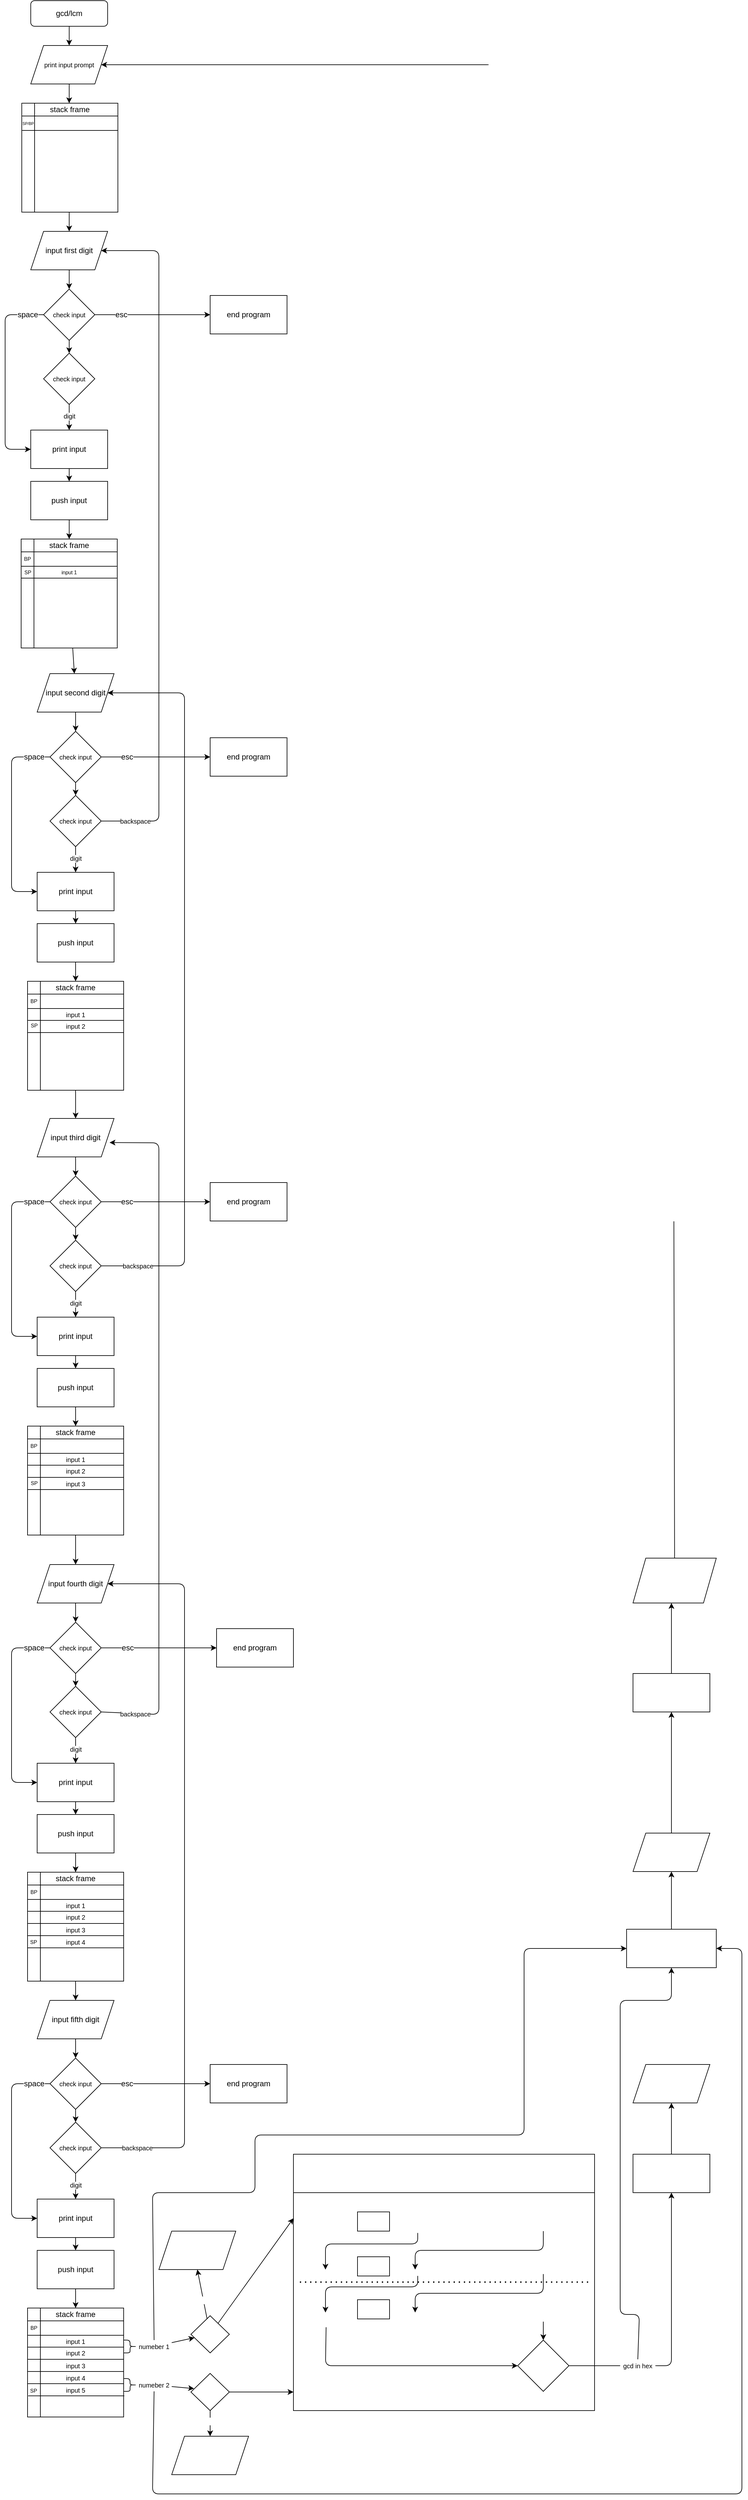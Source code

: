 <mxfile>
    <diagram id="C5RBs43oDa-KdzZeNtuy" name="Page-1">
        <mxGraphModel dx="1680" dy="914" grid="1" gridSize="10" guides="1" tooltips="1" connect="1" arrows="1" fold="1" page="1" pageScale="1" pageWidth="827" pageHeight="1169" math="0" shadow="0">
            <root>
                <mxCell id="WIyWlLk6GJQsqaUBKTNV-0"/>
                <mxCell id="WIyWlLk6GJQsqaUBKTNV-1" parent="WIyWlLk6GJQsqaUBKTNV-0"/>
                <mxCell id="5" value="" style="edgeStyle=none;html=1;fontSize=10;" edge="1" parent="WIyWlLk6GJQsqaUBKTNV-1" source="WIyWlLk6GJQsqaUBKTNV-3" target="4">
                    <mxGeometry relative="1" as="geometry"/>
                </mxCell>
                <mxCell id="WIyWlLk6GJQsqaUBKTNV-3" value="gcd/lcm" style="rounded=1;whiteSpace=wrap;html=1;fontSize=12;glass=0;strokeWidth=1;shadow=0;" parent="WIyWlLk6GJQsqaUBKTNV-1" vertex="1">
                    <mxGeometry x="160" y="10" width="120" height="40" as="geometry"/>
                </mxCell>
                <mxCell id="1" style="edgeStyle=none;html=1;exitX=0.5;exitY=1;exitDx=0;exitDy=0;entryX=0.5;entryY=0;entryDx=0;entryDy=0;fontSize=10;" edge="1" parent="WIyWlLk6GJQsqaUBKTNV-1" target="ini4RR_5LGeIk_2E7MMW-1">
                    <mxGeometry relative="1" as="geometry">
                        <mxPoint x="220" y="340" as="sourcePoint"/>
                    </mxGeometry>
                </mxCell>
                <mxCell id="3" value="" style="edgeStyle=none;html=1;fontSize=10;" edge="1" parent="WIyWlLk6GJQsqaUBKTNV-1" source="ini4RR_5LGeIk_2E7MMW-1" target="2">
                    <mxGeometry relative="1" as="geometry"/>
                </mxCell>
                <mxCell id="ini4RR_5LGeIk_2E7MMW-1" value="input first digit" style="shape=parallelogram;perimeter=parallelogramPerimeter;whiteSpace=wrap;html=1;fixedSize=1;" parent="WIyWlLk6GJQsqaUBKTNV-1" vertex="1">
                    <mxGeometry x="160" y="370" width="120" height="60" as="geometry"/>
                </mxCell>
                <mxCell id="15" style="edgeStyle=none;html=1;fontSize=12;entryX=0;entryY=0.5;entryDx=0;entryDy=0;" edge="1" parent="WIyWlLk6GJQsqaUBKTNV-1" source="2" target="14">
                    <mxGeometry relative="1" as="geometry">
                        <mxPoint x="390" y="1100" as="targetPoint"/>
                        <Array as="points">
                            <mxPoint x="360" y="500"/>
                        </Array>
                    </mxGeometry>
                </mxCell>
                <mxCell id="16" value="esc" style="edgeLabel;html=1;align=center;verticalAlign=middle;resizable=0;points=[];fontSize=12;" vertex="1" connectable="0" parent="15">
                    <mxGeometry x="-0.872" y="-2" relative="1" as="geometry">
                        <mxPoint x="29" y="-2" as="offset"/>
                    </mxGeometry>
                </mxCell>
                <mxCell id="IbffwZVj77q_SS6-gmPp-16" style="edgeStyle=none;html=1;fontSize=12;entryX=0;entryY=0.5;entryDx=0;entryDy=0;" edge="1" parent="WIyWlLk6GJQsqaUBKTNV-1" source="2" target="IbffwZVj77q_SS6-gmPp-17">
                    <mxGeometry relative="1" as="geometry">
                        <mxPoint x="120" y="500" as="targetPoint"/>
                        <Array as="points">
                            <mxPoint x="120" y="500"/>
                            <mxPoint x="120" y="710"/>
                        </Array>
                    </mxGeometry>
                </mxCell>
                <mxCell id="IbffwZVj77q_SS6-gmPp-38" value="&lt;font style=&quot;font-size: 12px;&quot;&gt;space&lt;/font&gt;" style="edgeLabel;html=1;align=center;verticalAlign=middle;resizable=0;points=[];fontSize=8;" vertex="1" connectable="0" parent="IbffwZVj77q_SS6-gmPp-16">
                    <mxGeometry x="-0.156" y="-2" relative="1" as="geometry">
                        <mxPoint x="37" y="-71" as="offset"/>
                    </mxGeometry>
                </mxCell>
                <mxCell id="IbffwZVj77q_SS6-gmPp-49" value="" style="edgeStyle=none;html=1;fontSize=10;" edge="1" parent="WIyWlLk6GJQsqaUBKTNV-1" source="2" target="IbffwZVj77q_SS6-gmPp-48">
                    <mxGeometry relative="1" as="geometry"/>
                </mxCell>
                <mxCell id="2" value="check input" style="rhombus;whiteSpace=wrap;html=1;fontSize=10;" vertex="1" parent="WIyWlLk6GJQsqaUBKTNV-1">
                    <mxGeometry x="180" y="460" width="80" height="80" as="geometry"/>
                </mxCell>
                <mxCell id="6" value="" style="edgeStyle=none;html=1;fontSize=10;" edge="1" parent="WIyWlLk6GJQsqaUBKTNV-1" source="4">
                    <mxGeometry relative="1" as="geometry">
                        <mxPoint x="220" y="170" as="targetPoint"/>
                    </mxGeometry>
                </mxCell>
                <mxCell id="4" value="print input prompt" style="shape=parallelogram;perimeter=parallelogramPerimeter;whiteSpace=wrap;html=1;fixedSize=1;fontSize=10;" vertex="1" parent="WIyWlLk6GJQsqaUBKTNV-1">
                    <mxGeometry x="160" y="80" width="120" height="60" as="geometry"/>
                </mxCell>
                <mxCell id="IbffwZVj77q_SS6-gmPp-76" value="" style="edgeStyle=none;html=1;fontSize=10;" edge="1" parent="WIyWlLk6GJQsqaUBKTNV-1" source="7" target="IbffwZVj77q_SS6-gmPp-53">
                    <mxGeometry relative="1" as="geometry"/>
                </mxCell>
                <mxCell id="7" value="" style="shape=internalStorage;whiteSpace=wrap;html=1;backgroundOutline=1;fontSize=10;" vertex="1" parent="WIyWlLk6GJQsqaUBKTNV-1">
                    <mxGeometry x="145" y="850" width="150" height="170" as="geometry"/>
                </mxCell>
                <mxCell id="13" style="edgeStyle=none;html=1;fontSize=12;" edge="1" parent="WIyWlLk6GJQsqaUBKTNV-1" source="8" target="7">
                    <mxGeometry relative="1" as="geometry"/>
                </mxCell>
                <mxCell id="8" value="&lt;font style=&quot;font-size: 12px;&quot;&gt;stack frame&lt;/font&gt;" style="text;html=1;strokeColor=none;fillColor=none;align=center;verticalAlign=middle;whiteSpace=wrap;rounded=0;fontSize=10;" vertex="1" parent="WIyWlLk6GJQsqaUBKTNV-1">
                    <mxGeometry x="180" y="850" width="80" height="20" as="geometry"/>
                </mxCell>
                <mxCell id="11" value="" style="endArrow=none;html=1;fontSize=10;exitX=0;exitY=0.25;exitDx=0;exitDy=0;entryX=1;entryY=0.25;entryDx=0;entryDy=0;" edge="1" parent="WIyWlLk6GJQsqaUBKTNV-1" source="7" target="7">
                    <mxGeometry width="50" height="50" relative="1" as="geometry">
                        <mxPoint x="210" y="950" as="sourcePoint"/>
                        <mxPoint x="260" y="900" as="targetPoint"/>
                    </mxGeometry>
                </mxCell>
                <mxCell id="12" value="&lt;font style=&quot;font-size: 8px;&quot;&gt;BP&lt;/font&gt;" style="text;html=1;strokeColor=none;fillColor=none;align=center;verticalAlign=middle;whiteSpace=wrap;rounded=0;fontSize=10;" vertex="1" parent="WIyWlLk6GJQsqaUBKTNV-1">
                    <mxGeometry x="145" y="870" width="20" height="20" as="geometry"/>
                </mxCell>
                <mxCell id="14" value="end program" style="rounded=0;whiteSpace=wrap;html=1;fontSize=12;" vertex="1" parent="WIyWlLk6GJQsqaUBKTNV-1">
                    <mxGeometry x="440" y="470" width="120" height="60" as="geometry"/>
                </mxCell>
                <mxCell id="IbffwZVj77q_SS6-gmPp-19" value="" style="edgeStyle=none;html=1;fontSize=12;" edge="1" parent="WIyWlLk6GJQsqaUBKTNV-1" source="IbffwZVj77q_SS6-gmPp-17" target="IbffwZVj77q_SS6-gmPp-18">
                    <mxGeometry relative="1" as="geometry"/>
                </mxCell>
                <mxCell id="IbffwZVj77q_SS6-gmPp-17" value="print input" style="rounded=0;whiteSpace=wrap;html=1;fontSize=12;" vertex="1" parent="WIyWlLk6GJQsqaUBKTNV-1">
                    <mxGeometry x="160" y="680" width="120" height="60" as="geometry"/>
                </mxCell>
                <mxCell id="IbffwZVj77q_SS6-gmPp-32" value="" style="edgeStyle=none;html=1;fontSize=12;" edge="1" parent="WIyWlLk6GJQsqaUBKTNV-1" source="IbffwZVj77q_SS6-gmPp-18" target="8">
                    <mxGeometry relative="1" as="geometry"/>
                </mxCell>
                <mxCell id="IbffwZVj77q_SS6-gmPp-18" value="push input" style="rounded=0;whiteSpace=wrap;html=1;fontSize=12;" vertex="1" parent="WIyWlLk6GJQsqaUBKTNV-1">
                    <mxGeometry x="160" y="760" width="120" height="60" as="geometry"/>
                </mxCell>
                <mxCell id="IbffwZVj77q_SS6-gmPp-34" value="" style="endArrow=none;html=1;fontSize=10;exitX=0;exitY=0.25;exitDx=0;exitDy=0;entryX=1;entryY=0.25;entryDx=0;entryDy=0;" edge="1" parent="WIyWlLk6GJQsqaUBKTNV-1">
                    <mxGeometry width="50" height="50" relative="1" as="geometry">
                        <mxPoint x="145" y="911" as="sourcePoint"/>
                        <mxPoint x="295.0" y="911" as="targetPoint"/>
                    </mxGeometry>
                </mxCell>
                <mxCell id="IbffwZVj77q_SS6-gmPp-35" value="&lt;font style=&quot;font-size: 8px;&quot;&gt;SP&lt;/font&gt;" style="text;html=1;strokeColor=none;fillColor=none;align=center;verticalAlign=middle;whiteSpace=wrap;rounded=0;fontSize=12;" vertex="1" parent="WIyWlLk6GJQsqaUBKTNV-1">
                    <mxGeometry x="146" y="893" width="19" height="16" as="geometry"/>
                </mxCell>
                <mxCell id="IbffwZVj77q_SS6-gmPp-36" value="input 1" style="text;html=1;strokeColor=none;fillColor=none;align=center;verticalAlign=middle;whiteSpace=wrap;rounded=0;fontSize=8;" vertex="1" parent="WIyWlLk6GJQsqaUBKTNV-1">
                    <mxGeometry x="190" y="893" width="60" height="17" as="geometry"/>
                </mxCell>
                <mxCell id="IbffwZVj77q_SS6-gmPp-40" value="" style="shape=internalStorage;whiteSpace=wrap;html=1;backgroundOutline=1;fontSize=10;" vertex="1" parent="WIyWlLk6GJQsqaUBKTNV-1">
                    <mxGeometry x="146" y="170" width="150" height="170" as="geometry"/>
                </mxCell>
                <mxCell id="IbffwZVj77q_SS6-gmPp-41" style="edgeStyle=none;html=1;fontSize=12;" edge="1" parent="WIyWlLk6GJQsqaUBKTNV-1" source="IbffwZVj77q_SS6-gmPp-42" target="IbffwZVj77q_SS6-gmPp-40">
                    <mxGeometry relative="1" as="geometry"/>
                </mxCell>
                <mxCell id="IbffwZVj77q_SS6-gmPp-42" value="&lt;font style=&quot;font-size: 12px;&quot;&gt;stack frame&lt;/font&gt;" style="text;html=1;strokeColor=none;fillColor=none;align=center;verticalAlign=middle;whiteSpace=wrap;rounded=0;fontSize=10;" vertex="1" parent="WIyWlLk6GJQsqaUBKTNV-1">
                    <mxGeometry x="181" y="170" width="80" height="20" as="geometry"/>
                </mxCell>
                <mxCell id="IbffwZVj77q_SS6-gmPp-43" value="" style="endArrow=none;html=1;fontSize=10;exitX=0;exitY=0.25;exitDx=0;exitDy=0;entryX=1;entryY=0.25;entryDx=0;entryDy=0;" edge="1" parent="WIyWlLk6GJQsqaUBKTNV-1" source="IbffwZVj77q_SS6-gmPp-40" target="IbffwZVj77q_SS6-gmPp-40">
                    <mxGeometry width="50" height="50" relative="1" as="geometry">
                        <mxPoint x="211" y="270" as="sourcePoint"/>
                        <mxPoint x="261" y="220" as="targetPoint"/>
                    </mxGeometry>
                </mxCell>
                <mxCell id="IbffwZVj77q_SS6-gmPp-44" value="&lt;font style=&quot;font-size: 6px;&quot;&gt;SP/BP&lt;/font&gt;" style="text;html=1;strokeColor=none;fillColor=none;align=center;verticalAlign=middle;whiteSpace=wrap;rounded=0;fontSize=10;" vertex="1" parent="WIyWlLk6GJQsqaUBKTNV-1">
                    <mxGeometry x="146" y="190" width="20" height="20" as="geometry"/>
                </mxCell>
                <mxCell id="IbffwZVj77q_SS6-gmPp-50" value="" style="edgeStyle=none;html=1;fontSize=10;" edge="1" parent="WIyWlLk6GJQsqaUBKTNV-1" source="IbffwZVj77q_SS6-gmPp-48" target="IbffwZVj77q_SS6-gmPp-17">
                    <mxGeometry relative="1" as="geometry"/>
                </mxCell>
                <mxCell id="IbffwZVj77q_SS6-gmPp-51" value="digit" style="edgeLabel;html=1;align=center;verticalAlign=middle;resizable=0;points=[];fontSize=10;" vertex="1" connectable="0" parent="IbffwZVj77q_SS6-gmPp-50">
                    <mxGeometry x="-0.1" relative="1" as="geometry">
                        <mxPoint as="offset"/>
                    </mxGeometry>
                </mxCell>
                <mxCell id="IbffwZVj77q_SS6-gmPp-48" value="&lt;font style=&quot;font-size: 10px;&quot;&gt;check input&lt;/font&gt;" style="rhombus;whiteSpace=wrap;html=1;fontSize=6;" vertex="1" parent="WIyWlLk6GJQsqaUBKTNV-1">
                    <mxGeometry x="180" y="560" width="80" height="80" as="geometry"/>
                </mxCell>
                <mxCell id="IbffwZVj77q_SS6-gmPp-52" value="" style="edgeStyle=none;html=1;fontSize=10;" edge="1" parent="WIyWlLk6GJQsqaUBKTNV-1" source="IbffwZVj77q_SS6-gmPp-53" target="IbffwZVj77q_SS6-gmPp-59">
                    <mxGeometry relative="1" as="geometry"/>
                </mxCell>
                <mxCell id="IbffwZVj77q_SS6-gmPp-53" value="input second digit" style="shape=parallelogram;perimeter=parallelogramPerimeter;whiteSpace=wrap;html=1;fixedSize=1;" vertex="1" parent="WIyWlLk6GJQsqaUBKTNV-1">
                    <mxGeometry x="170" y="1060" width="120" height="60" as="geometry"/>
                </mxCell>
                <mxCell id="IbffwZVj77q_SS6-gmPp-54" style="edgeStyle=none;html=1;fontSize=12;entryX=0;entryY=0.5;entryDx=0;entryDy=0;" edge="1" parent="WIyWlLk6GJQsqaUBKTNV-1" source="IbffwZVj77q_SS6-gmPp-59" target="IbffwZVj77q_SS6-gmPp-65">
                    <mxGeometry relative="1" as="geometry">
                        <mxPoint x="400" y="1790" as="targetPoint"/>
                        <Array as="points">
                            <mxPoint x="370" y="1190"/>
                        </Array>
                    </mxGeometry>
                </mxCell>
                <mxCell id="IbffwZVj77q_SS6-gmPp-55" value="esc" style="edgeLabel;html=1;align=center;verticalAlign=middle;resizable=0;points=[];fontSize=12;" vertex="1" connectable="0" parent="IbffwZVj77q_SS6-gmPp-54">
                    <mxGeometry x="-0.872" y="-2" relative="1" as="geometry">
                        <mxPoint x="29" y="-2" as="offset"/>
                    </mxGeometry>
                </mxCell>
                <mxCell id="IbffwZVj77q_SS6-gmPp-56" style="edgeStyle=none;html=1;fontSize=12;entryX=0;entryY=0.5;entryDx=0;entryDy=0;" edge="1" parent="WIyWlLk6GJQsqaUBKTNV-1" source="IbffwZVj77q_SS6-gmPp-59" target="IbffwZVj77q_SS6-gmPp-67">
                    <mxGeometry relative="1" as="geometry">
                        <mxPoint x="130" y="1190" as="targetPoint"/>
                        <Array as="points">
                            <mxPoint x="130" y="1190"/>
                            <mxPoint x="130" y="1400"/>
                        </Array>
                    </mxGeometry>
                </mxCell>
                <mxCell id="IbffwZVj77q_SS6-gmPp-57" value="&lt;font style=&quot;font-size: 12px;&quot;&gt;space&lt;/font&gt;" style="edgeLabel;html=1;align=center;verticalAlign=middle;resizable=0;points=[];fontSize=8;" vertex="1" connectable="0" parent="IbffwZVj77q_SS6-gmPp-56">
                    <mxGeometry x="-0.156" y="-2" relative="1" as="geometry">
                        <mxPoint x="37" y="-71" as="offset"/>
                    </mxGeometry>
                </mxCell>
                <mxCell id="IbffwZVj77q_SS6-gmPp-58" value="" style="edgeStyle=none;html=1;fontSize=10;" edge="1" parent="WIyWlLk6GJQsqaUBKTNV-1" source="IbffwZVj77q_SS6-gmPp-59" target="IbffwZVj77q_SS6-gmPp-75">
                    <mxGeometry relative="1" as="geometry"/>
                </mxCell>
                <mxCell id="IbffwZVj77q_SS6-gmPp-59" value="check input" style="rhombus;whiteSpace=wrap;html=1;fontSize=10;" vertex="1" parent="WIyWlLk6GJQsqaUBKTNV-1">
                    <mxGeometry x="190" y="1150" width="80" height="80" as="geometry"/>
                </mxCell>
                <mxCell id="IbffwZVj77q_SS6-gmPp-105" value="" style="edgeStyle=none;html=1;fontSize=10;" edge="1" parent="WIyWlLk6GJQsqaUBKTNV-1" source="IbffwZVj77q_SS6-gmPp-60" target="IbffwZVj77q_SS6-gmPp-80">
                    <mxGeometry relative="1" as="geometry"/>
                </mxCell>
                <mxCell id="IbffwZVj77q_SS6-gmPp-60" value="" style="shape=internalStorage;whiteSpace=wrap;html=1;backgroundOutline=1;fontSize=10;" vertex="1" parent="WIyWlLk6GJQsqaUBKTNV-1">
                    <mxGeometry x="155" y="1540" width="150" height="170" as="geometry"/>
                </mxCell>
                <mxCell id="IbffwZVj77q_SS6-gmPp-61" style="edgeStyle=none;html=1;fontSize=12;" edge="1" parent="WIyWlLk6GJQsqaUBKTNV-1" source="IbffwZVj77q_SS6-gmPp-62" target="IbffwZVj77q_SS6-gmPp-60">
                    <mxGeometry relative="1" as="geometry"/>
                </mxCell>
                <mxCell id="IbffwZVj77q_SS6-gmPp-62" value="&lt;font style=&quot;font-size: 12px;&quot;&gt;stack frame&lt;/font&gt;" style="text;html=1;strokeColor=none;fillColor=none;align=center;verticalAlign=middle;whiteSpace=wrap;rounded=0;fontSize=10;" vertex="1" parent="WIyWlLk6GJQsqaUBKTNV-1">
                    <mxGeometry x="190" y="1540" width="80" height="20" as="geometry"/>
                </mxCell>
                <mxCell id="IbffwZVj77q_SS6-gmPp-63" value="" style="endArrow=none;html=1;fontSize=10;exitX=0;exitY=0.25;exitDx=0;exitDy=0;entryX=1;entryY=0.25;entryDx=0;entryDy=0;" edge="1" parent="WIyWlLk6GJQsqaUBKTNV-1" source="IbffwZVj77q_SS6-gmPp-60" target="IbffwZVj77q_SS6-gmPp-60">
                    <mxGeometry width="50" height="50" relative="1" as="geometry">
                        <mxPoint x="220" y="1640" as="sourcePoint"/>
                        <mxPoint x="270" y="1590" as="targetPoint"/>
                    </mxGeometry>
                </mxCell>
                <mxCell id="IbffwZVj77q_SS6-gmPp-64" value="&lt;font style=&quot;font-size: 8px;&quot;&gt;BP&lt;/font&gt;" style="text;html=1;strokeColor=none;fillColor=none;align=center;verticalAlign=middle;whiteSpace=wrap;rounded=0;fontSize=10;" vertex="1" parent="WIyWlLk6GJQsqaUBKTNV-1">
                    <mxGeometry x="155" y="1560" width="20" height="20" as="geometry"/>
                </mxCell>
                <mxCell id="IbffwZVj77q_SS6-gmPp-65" value="end program" style="rounded=0;whiteSpace=wrap;html=1;fontSize=12;" vertex="1" parent="WIyWlLk6GJQsqaUBKTNV-1">
                    <mxGeometry x="440" y="1160" width="120" height="60" as="geometry"/>
                </mxCell>
                <mxCell id="IbffwZVj77q_SS6-gmPp-66" value="" style="edgeStyle=none;html=1;fontSize=12;" edge="1" parent="WIyWlLk6GJQsqaUBKTNV-1" source="IbffwZVj77q_SS6-gmPp-67" target="IbffwZVj77q_SS6-gmPp-69">
                    <mxGeometry relative="1" as="geometry"/>
                </mxCell>
                <mxCell id="IbffwZVj77q_SS6-gmPp-67" value="print input" style="rounded=0;whiteSpace=wrap;html=1;fontSize=12;" vertex="1" parent="WIyWlLk6GJQsqaUBKTNV-1">
                    <mxGeometry x="170" y="1370" width="120" height="60" as="geometry"/>
                </mxCell>
                <mxCell id="IbffwZVj77q_SS6-gmPp-68" value="" style="edgeStyle=none;html=1;fontSize=12;" edge="1" parent="WIyWlLk6GJQsqaUBKTNV-1" source="IbffwZVj77q_SS6-gmPp-69" target="IbffwZVj77q_SS6-gmPp-62">
                    <mxGeometry relative="1" as="geometry"/>
                </mxCell>
                <mxCell id="IbffwZVj77q_SS6-gmPp-69" value="push input" style="rounded=0;whiteSpace=wrap;html=1;fontSize=12;" vertex="1" parent="WIyWlLk6GJQsqaUBKTNV-1">
                    <mxGeometry x="170" y="1450" width="120" height="60" as="geometry"/>
                </mxCell>
                <mxCell id="IbffwZVj77q_SS6-gmPp-70" value="" style="endArrow=none;html=1;fontSize=10;exitX=0;exitY=0.25;exitDx=0;exitDy=0;entryX=1;entryY=0.25;entryDx=0;entryDy=0;" edge="1" parent="WIyWlLk6GJQsqaUBKTNV-1">
                    <mxGeometry width="50" height="50" relative="1" as="geometry">
                        <mxPoint x="155" y="1601" as="sourcePoint"/>
                        <mxPoint x="305" y="1601" as="targetPoint"/>
                    </mxGeometry>
                </mxCell>
                <mxCell id="IbffwZVj77q_SS6-gmPp-71" value="&lt;font style=&quot;font-size: 8px;&quot;&gt;SP&lt;/font&gt;" style="text;html=1;strokeColor=none;fillColor=none;align=center;verticalAlign=middle;whiteSpace=wrap;rounded=0;fontSize=12;" vertex="1" parent="WIyWlLk6GJQsqaUBKTNV-1">
                    <mxGeometry x="156" y="1600" width="19" height="16" as="geometry"/>
                </mxCell>
                <mxCell id="IbffwZVj77q_SS6-gmPp-72" value="&lt;font style=&quot;font-size: 10px;&quot;&gt;input 1&lt;/font&gt;" style="text;html=1;strokeColor=none;fillColor=none;align=center;verticalAlign=middle;whiteSpace=wrap;rounded=0;fontSize=8;" vertex="1" parent="WIyWlLk6GJQsqaUBKTNV-1">
                    <mxGeometry x="200" y="1583" width="60" height="17" as="geometry"/>
                </mxCell>
                <mxCell id="IbffwZVj77q_SS6-gmPp-73" value="" style="edgeStyle=none;html=1;fontSize=10;" edge="1" parent="WIyWlLk6GJQsqaUBKTNV-1" source="IbffwZVj77q_SS6-gmPp-75" target="IbffwZVj77q_SS6-gmPp-67">
                    <mxGeometry relative="1" as="geometry"/>
                </mxCell>
                <mxCell id="IbffwZVj77q_SS6-gmPp-74" value="digit" style="edgeLabel;html=1;align=center;verticalAlign=middle;resizable=0;points=[];fontSize=10;" vertex="1" connectable="0" parent="IbffwZVj77q_SS6-gmPp-73">
                    <mxGeometry x="-0.1" relative="1" as="geometry">
                        <mxPoint as="offset"/>
                    </mxGeometry>
                </mxCell>
                <mxCell id="IbffwZVj77q_SS6-gmPp-171" style="edgeStyle=none;html=1;fontSize=10;entryX=1;entryY=0.5;entryDx=0;entryDy=0;" edge="1" parent="WIyWlLk6GJQsqaUBKTNV-1" source="IbffwZVj77q_SS6-gmPp-75" target="ini4RR_5LGeIk_2E7MMW-1">
                    <mxGeometry relative="1" as="geometry">
                        <mxPoint x="440" y="640.0" as="targetPoint"/>
                        <Array as="points">
                            <mxPoint x="360" y="1290"/>
                            <mxPoint x="360" y="400"/>
                        </Array>
                    </mxGeometry>
                </mxCell>
                <mxCell id="IbffwZVj77q_SS6-gmPp-172" value="backspace" style="edgeLabel;html=1;align=center;verticalAlign=middle;resizable=0;points=[];fontSize=10;" vertex="1" connectable="0" parent="IbffwZVj77q_SS6-gmPp-171">
                    <mxGeometry x="-0.901" y="-2" relative="1" as="geometry">
                        <mxPoint y="-2" as="offset"/>
                    </mxGeometry>
                </mxCell>
                <mxCell id="IbffwZVj77q_SS6-gmPp-75" value="&lt;font style=&quot;font-size: 10px;&quot;&gt;check input&lt;/font&gt;" style="rhombus;whiteSpace=wrap;html=1;fontSize=6;" vertex="1" parent="WIyWlLk6GJQsqaUBKTNV-1">
                    <mxGeometry x="190" y="1250" width="80" height="80" as="geometry"/>
                </mxCell>
                <mxCell id="IbffwZVj77q_SS6-gmPp-77" value="" style="endArrow=none;html=1;fontSize=10;exitX=0;exitY=0.25;exitDx=0;exitDy=0;entryX=1;entryY=0.25;entryDx=0;entryDy=0;" edge="1" parent="WIyWlLk6GJQsqaUBKTNV-1">
                    <mxGeometry width="50" height="50" relative="1" as="geometry">
                        <mxPoint x="155" y="1620.0" as="sourcePoint"/>
                        <mxPoint x="305" y="1620.0" as="targetPoint"/>
                    </mxGeometry>
                </mxCell>
                <mxCell id="IbffwZVj77q_SS6-gmPp-78" value="input 2" style="text;html=1;strokeColor=none;fillColor=none;align=center;verticalAlign=middle;whiteSpace=wrap;rounded=0;fontSize=10;" vertex="1" parent="WIyWlLk6GJQsqaUBKTNV-1">
                    <mxGeometry x="200" y="1600" width="60" height="20" as="geometry"/>
                </mxCell>
                <mxCell id="IbffwZVj77q_SS6-gmPp-79" value="" style="edgeStyle=none;html=1;fontSize=10;" edge="1" parent="WIyWlLk6GJQsqaUBKTNV-1" source="IbffwZVj77q_SS6-gmPp-80" target="IbffwZVj77q_SS6-gmPp-86">
                    <mxGeometry relative="1" as="geometry"/>
                </mxCell>
                <mxCell id="IbffwZVj77q_SS6-gmPp-80" value="input third digit" style="shape=parallelogram;perimeter=parallelogramPerimeter;whiteSpace=wrap;html=1;fixedSize=1;" vertex="1" parent="WIyWlLk6GJQsqaUBKTNV-1">
                    <mxGeometry x="170" y="1754" width="120" height="60" as="geometry"/>
                </mxCell>
                <mxCell id="IbffwZVj77q_SS6-gmPp-81" style="edgeStyle=none;html=1;fontSize=12;entryX=0;entryY=0.5;entryDx=0;entryDy=0;" edge="1" parent="WIyWlLk6GJQsqaUBKTNV-1" source="IbffwZVj77q_SS6-gmPp-86" target="IbffwZVj77q_SS6-gmPp-92">
                    <mxGeometry relative="1" as="geometry">
                        <mxPoint x="400" y="2484" as="targetPoint"/>
                        <Array as="points">
                            <mxPoint x="370" y="1884"/>
                        </Array>
                    </mxGeometry>
                </mxCell>
                <mxCell id="IbffwZVj77q_SS6-gmPp-82" value="esc" style="edgeLabel;html=1;align=center;verticalAlign=middle;resizable=0;points=[];fontSize=12;" vertex="1" connectable="0" parent="IbffwZVj77q_SS6-gmPp-81">
                    <mxGeometry x="-0.872" y="-2" relative="1" as="geometry">
                        <mxPoint x="29" y="-2" as="offset"/>
                    </mxGeometry>
                </mxCell>
                <mxCell id="IbffwZVj77q_SS6-gmPp-83" style="edgeStyle=none;html=1;fontSize=12;entryX=0;entryY=0.5;entryDx=0;entryDy=0;" edge="1" parent="WIyWlLk6GJQsqaUBKTNV-1" source="IbffwZVj77q_SS6-gmPp-86" target="IbffwZVj77q_SS6-gmPp-94">
                    <mxGeometry relative="1" as="geometry">
                        <mxPoint x="130" y="1884" as="targetPoint"/>
                        <Array as="points">
                            <mxPoint x="130" y="1884"/>
                            <mxPoint x="130" y="2094"/>
                        </Array>
                    </mxGeometry>
                </mxCell>
                <mxCell id="IbffwZVj77q_SS6-gmPp-84" value="&lt;font style=&quot;font-size: 12px;&quot;&gt;space&lt;/font&gt;" style="edgeLabel;html=1;align=center;verticalAlign=middle;resizable=0;points=[];fontSize=8;" vertex="1" connectable="0" parent="IbffwZVj77q_SS6-gmPp-83">
                    <mxGeometry x="-0.156" y="-2" relative="1" as="geometry">
                        <mxPoint x="37" y="-71" as="offset"/>
                    </mxGeometry>
                </mxCell>
                <mxCell id="IbffwZVj77q_SS6-gmPp-85" value="" style="edgeStyle=none;html=1;fontSize=10;" edge="1" parent="WIyWlLk6GJQsqaUBKTNV-1" source="IbffwZVj77q_SS6-gmPp-86" target="IbffwZVj77q_SS6-gmPp-102">
                    <mxGeometry relative="1" as="geometry"/>
                </mxCell>
                <mxCell id="IbffwZVj77q_SS6-gmPp-86" value="check input" style="rhombus;whiteSpace=wrap;html=1;fontSize=10;" vertex="1" parent="WIyWlLk6GJQsqaUBKTNV-1">
                    <mxGeometry x="190" y="1844" width="80" height="80" as="geometry"/>
                </mxCell>
                <mxCell id="IbffwZVj77q_SS6-gmPp-136" value="" style="edgeStyle=none;html=1;fontSize=10;" edge="1" parent="WIyWlLk6GJQsqaUBKTNV-1" source="IbffwZVj77q_SS6-gmPp-87" target="IbffwZVj77q_SS6-gmPp-109">
                    <mxGeometry relative="1" as="geometry"/>
                </mxCell>
                <mxCell id="IbffwZVj77q_SS6-gmPp-87" value="" style="shape=internalStorage;whiteSpace=wrap;html=1;backgroundOutline=1;fontSize=10;" vertex="1" parent="WIyWlLk6GJQsqaUBKTNV-1">
                    <mxGeometry x="155" y="2234" width="150" height="170" as="geometry"/>
                </mxCell>
                <mxCell id="IbffwZVj77q_SS6-gmPp-88" style="edgeStyle=none;html=1;fontSize=12;" edge="1" parent="WIyWlLk6GJQsqaUBKTNV-1" source="IbffwZVj77q_SS6-gmPp-89" target="IbffwZVj77q_SS6-gmPp-87">
                    <mxGeometry relative="1" as="geometry"/>
                </mxCell>
                <mxCell id="IbffwZVj77q_SS6-gmPp-89" value="&lt;font style=&quot;font-size: 12px;&quot;&gt;stack frame&lt;/font&gt;" style="text;html=1;strokeColor=none;fillColor=none;align=center;verticalAlign=middle;whiteSpace=wrap;rounded=0;fontSize=10;" vertex="1" parent="WIyWlLk6GJQsqaUBKTNV-1">
                    <mxGeometry x="190" y="2234" width="80" height="20" as="geometry"/>
                </mxCell>
                <mxCell id="IbffwZVj77q_SS6-gmPp-90" value="" style="endArrow=none;html=1;fontSize=10;exitX=0;exitY=0.25;exitDx=0;exitDy=0;entryX=1;entryY=0.25;entryDx=0;entryDy=0;" edge="1" parent="WIyWlLk6GJQsqaUBKTNV-1" source="IbffwZVj77q_SS6-gmPp-87" target="IbffwZVj77q_SS6-gmPp-87">
                    <mxGeometry width="50" height="50" relative="1" as="geometry">
                        <mxPoint x="220" y="2334" as="sourcePoint"/>
                        <mxPoint x="270" y="2284" as="targetPoint"/>
                    </mxGeometry>
                </mxCell>
                <mxCell id="IbffwZVj77q_SS6-gmPp-91" value="&lt;font style=&quot;font-size: 8px;&quot;&gt;BP&lt;/font&gt;" style="text;html=1;strokeColor=none;fillColor=none;align=center;verticalAlign=middle;whiteSpace=wrap;rounded=0;fontSize=10;" vertex="1" parent="WIyWlLk6GJQsqaUBKTNV-1">
                    <mxGeometry x="155" y="2254" width="20" height="20" as="geometry"/>
                </mxCell>
                <mxCell id="IbffwZVj77q_SS6-gmPp-92" value="end program" style="rounded=0;whiteSpace=wrap;html=1;fontSize=12;" vertex="1" parent="WIyWlLk6GJQsqaUBKTNV-1">
                    <mxGeometry x="440" y="1854" width="120" height="60" as="geometry"/>
                </mxCell>
                <mxCell id="IbffwZVj77q_SS6-gmPp-93" value="" style="edgeStyle=none;html=1;fontSize=12;" edge="1" parent="WIyWlLk6GJQsqaUBKTNV-1" source="IbffwZVj77q_SS6-gmPp-94" target="IbffwZVj77q_SS6-gmPp-96">
                    <mxGeometry relative="1" as="geometry"/>
                </mxCell>
                <mxCell id="IbffwZVj77q_SS6-gmPp-94" value="print input" style="rounded=0;whiteSpace=wrap;html=1;fontSize=12;" vertex="1" parent="WIyWlLk6GJQsqaUBKTNV-1">
                    <mxGeometry x="170" y="2064" width="120" height="60" as="geometry"/>
                </mxCell>
                <mxCell id="IbffwZVj77q_SS6-gmPp-95" value="" style="edgeStyle=none;html=1;fontSize=12;" edge="1" parent="WIyWlLk6GJQsqaUBKTNV-1" source="IbffwZVj77q_SS6-gmPp-96" target="IbffwZVj77q_SS6-gmPp-89">
                    <mxGeometry relative="1" as="geometry"/>
                </mxCell>
                <mxCell id="IbffwZVj77q_SS6-gmPp-96" value="push input" style="rounded=0;whiteSpace=wrap;html=1;fontSize=12;" vertex="1" parent="WIyWlLk6GJQsqaUBKTNV-1">
                    <mxGeometry x="170" y="2144" width="120" height="60" as="geometry"/>
                </mxCell>
                <mxCell id="IbffwZVj77q_SS6-gmPp-97" value="" style="endArrow=none;html=1;fontSize=10;exitX=0;exitY=0.25;exitDx=0;exitDy=0;entryX=1;entryY=0.25;entryDx=0;entryDy=0;" edge="1" parent="WIyWlLk6GJQsqaUBKTNV-1">
                    <mxGeometry width="50" height="50" relative="1" as="geometry">
                        <mxPoint x="155.0" y="2295" as="sourcePoint"/>
                        <mxPoint x="305" y="2295" as="targetPoint"/>
                    </mxGeometry>
                </mxCell>
                <mxCell id="IbffwZVj77q_SS6-gmPp-98" value="&lt;font style=&quot;font-size: 8px;&quot;&gt;SP&lt;/font&gt;" style="text;html=1;strokeColor=none;fillColor=none;align=center;verticalAlign=middle;whiteSpace=wrap;rounded=0;fontSize=12;" vertex="1" parent="WIyWlLk6GJQsqaUBKTNV-1">
                    <mxGeometry x="155.5" y="2314" width="19" height="16" as="geometry"/>
                </mxCell>
                <mxCell id="IbffwZVj77q_SS6-gmPp-99" value="&lt;font style=&quot;font-size: 10px;&quot;&gt;input 1&lt;/font&gt;" style="text;html=1;strokeColor=none;fillColor=none;align=center;verticalAlign=middle;whiteSpace=wrap;rounded=0;fontSize=8;" vertex="1" parent="WIyWlLk6GJQsqaUBKTNV-1">
                    <mxGeometry x="200" y="2277" width="60" height="17" as="geometry"/>
                </mxCell>
                <mxCell id="IbffwZVj77q_SS6-gmPp-100" value="" style="edgeStyle=none;html=1;fontSize=10;" edge="1" parent="WIyWlLk6GJQsqaUBKTNV-1" source="IbffwZVj77q_SS6-gmPp-102" target="IbffwZVj77q_SS6-gmPp-94">
                    <mxGeometry relative="1" as="geometry"/>
                </mxCell>
                <mxCell id="IbffwZVj77q_SS6-gmPp-101" value="digit" style="edgeLabel;html=1;align=center;verticalAlign=middle;resizable=0;points=[];fontSize=10;" vertex="1" connectable="0" parent="IbffwZVj77q_SS6-gmPp-100">
                    <mxGeometry x="-0.1" relative="1" as="geometry">
                        <mxPoint as="offset"/>
                    </mxGeometry>
                </mxCell>
                <mxCell id="IbffwZVj77q_SS6-gmPp-102" value="&lt;font style=&quot;font-size: 10px;&quot;&gt;check input&lt;/font&gt;" style="rhombus;whiteSpace=wrap;html=1;fontSize=6;" vertex="1" parent="WIyWlLk6GJQsqaUBKTNV-1">
                    <mxGeometry x="190" y="1944" width="80" height="80" as="geometry"/>
                </mxCell>
                <mxCell id="IbffwZVj77q_SS6-gmPp-103" value="" style="endArrow=none;html=1;fontSize=10;exitX=0;exitY=0.25;exitDx=0;exitDy=0;entryX=1;entryY=0.25;entryDx=0;entryDy=0;" edge="1" parent="WIyWlLk6GJQsqaUBKTNV-1">
                    <mxGeometry width="50" height="50" relative="1" as="geometry">
                        <mxPoint x="155.0" y="2314" as="sourcePoint"/>
                        <mxPoint x="305" y="2314" as="targetPoint"/>
                    </mxGeometry>
                </mxCell>
                <mxCell id="IbffwZVj77q_SS6-gmPp-104" value="input 2" style="text;html=1;strokeColor=none;fillColor=none;align=center;verticalAlign=middle;whiteSpace=wrap;rounded=0;fontSize=10;" vertex="1" parent="WIyWlLk6GJQsqaUBKTNV-1">
                    <mxGeometry x="200" y="2294" width="60" height="20" as="geometry"/>
                </mxCell>
                <mxCell id="IbffwZVj77q_SS6-gmPp-106" value="" style="endArrow=none;html=1;fontSize=10;exitX=0;exitY=0.25;exitDx=0;exitDy=0;entryX=1;entryY=0.25;entryDx=0;entryDy=0;" edge="1" parent="WIyWlLk6GJQsqaUBKTNV-1">
                    <mxGeometry width="50" height="50" relative="1" as="geometry">
                        <mxPoint x="155.0" y="2333" as="sourcePoint"/>
                        <mxPoint x="305" y="2333" as="targetPoint"/>
                    </mxGeometry>
                </mxCell>
                <mxCell id="IbffwZVj77q_SS6-gmPp-107" value="input 3" style="text;html=1;strokeColor=none;fillColor=none;align=center;verticalAlign=middle;whiteSpace=wrap;rounded=0;fontSize=10;" vertex="1" parent="WIyWlLk6GJQsqaUBKTNV-1">
                    <mxGeometry x="200" y="2317" width="60" height="13" as="geometry"/>
                </mxCell>
                <mxCell id="IbffwZVj77q_SS6-gmPp-108" value="" style="edgeStyle=none;html=1;fontSize=10;" edge="1" parent="WIyWlLk6GJQsqaUBKTNV-1" source="IbffwZVj77q_SS6-gmPp-109" target="IbffwZVj77q_SS6-gmPp-115">
                    <mxGeometry relative="1" as="geometry"/>
                </mxCell>
                <mxCell id="IbffwZVj77q_SS6-gmPp-109" value="input fourth digit" style="shape=parallelogram;perimeter=parallelogramPerimeter;whiteSpace=wrap;html=1;fixedSize=1;" vertex="1" parent="WIyWlLk6GJQsqaUBKTNV-1">
                    <mxGeometry x="170" y="2450" width="120" height="60" as="geometry"/>
                </mxCell>
                <mxCell id="IbffwZVj77q_SS6-gmPp-110" style="edgeStyle=none;html=1;fontSize=12;entryX=0;entryY=0.5;entryDx=0;entryDy=0;" edge="1" parent="WIyWlLk6GJQsqaUBKTNV-1" source="IbffwZVj77q_SS6-gmPp-115" target="IbffwZVj77q_SS6-gmPp-121">
                    <mxGeometry relative="1" as="geometry">
                        <mxPoint x="400" y="3180" as="targetPoint"/>
                        <Array as="points">
                            <mxPoint x="370" y="2580"/>
                        </Array>
                    </mxGeometry>
                </mxCell>
                <mxCell id="IbffwZVj77q_SS6-gmPp-111" value="esc" style="edgeLabel;html=1;align=center;verticalAlign=middle;resizable=0;points=[];fontSize=12;" vertex="1" connectable="0" parent="IbffwZVj77q_SS6-gmPp-110">
                    <mxGeometry x="-0.872" y="-2" relative="1" as="geometry">
                        <mxPoint x="29" y="-2" as="offset"/>
                    </mxGeometry>
                </mxCell>
                <mxCell id="IbffwZVj77q_SS6-gmPp-112" style="edgeStyle=none;html=1;fontSize=12;entryX=0;entryY=0.5;entryDx=0;entryDy=0;" edge="1" parent="WIyWlLk6GJQsqaUBKTNV-1" source="IbffwZVj77q_SS6-gmPp-115" target="IbffwZVj77q_SS6-gmPp-123">
                    <mxGeometry relative="1" as="geometry">
                        <mxPoint x="130" y="2580" as="targetPoint"/>
                        <Array as="points">
                            <mxPoint x="130" y="2580"/>
                            <mxPoint x="130" y="2790"/>
                        </Array>
                    </mxGeometry>
                </mxCell>
                <mxCell id="IbffwZVj77q_SS6-gmPp-113" value="&lt;font style=&quot;font-size: 12px;&quot;&gt;space&lt;/font&gt;" style="edgeLabel;html=1;align=center;verticalAlign=middle;resizable=0;points=[];fontSize=8;" vertex="1" connectable="0" parent="IbffwZVj77q_SS6-gmPp-112">
                    <mxGeometry x="-0.156" y="-2" relative="1" as="geometry">
                        <mxPoint x="37" y="-71" as="offset"/>
                    </mxGeometry>
                </mxCell>
                <mxCell id="IbffwZVj77q_SS6-gmPp-114" value="" style="edgeStyle=none;html=1;fontSize=10;" edge="1" parent="WIyWlLk6GJQsqaUBKTNV-1" source="IbffwZVj77q_SS6-gmPp-115" target="IbffwZVj77q_SS6-gmPp-131">
                    <mxGeometry relative="1" as="geometry"/>
                </mxCell>
                <mxCell id="IbffwZVj77q_SS6-gmPp-115" value="check input" style="rhombus;whiteSpace=wrap;html=1;fontSize=10;" vertex="1" parent="WIyWlLk6GJQsqaUBKTNV-1">
                    <mxGeometry x="190" y="2540" width="80" height="80" as="geometry"/>
                </mxCell>
                <mxCell id="IbffwZVj77q_SS6-gmPp-179" value="" style="edgeStyle=none;html=1;fontSize=10;entryX=0.5;entryY=0;entryDx=0;entryDy=0;" edge="1" parent="WIyWlLk6GJQsqaUBKTNV-1" source="IbffwZVj77q_SS6-gmPp-116" target="IbffwZVj77q_SS6-gmPp-140">
                    <mxGeometry relative="1" as="geometry"/>
                </mxCell>
                <mxCell id="IbffwZVj77q_SS6-gmPp-116" value="" style="shape=internalStorage;whiteSpace=wrap;html=1;backgroundOutline=1;fontSize=10;" vertex="1" parent="WIyWlLk6GJQsqaUBKTNV-1">
                    <mxGeometry x="155" y="2930" width="150" height="170" as="geometry"/>
                </mxCell>
                <mxCell id="IbffwZVj77q_SS6-gmPp-117" style="edgeStyle=none;html=1;fontSize=12;" edge="1" parent="WIyWlLk6GJQsqaUBKTNV-1" source="IbffwZVj77q_SS6-gmPp-118" target="IbffwZVj77q_SS6-gmPp-116">
                    <mxGeometry relative="1" as="geometry"/>
                </mxCell>
                <mxCell id="IbffwZVj77q_SS6-gmPp-118" value="&lt;font style=&quot;font-size: 12px;&quot;&gt;stack frame&lt;/font&gt;" style="text;html=1;strokeColor=none;fillColor=none;align=center;verticalAlign=middle;whiteSpace=wrap;rounded=0;fontSize=10;" vertex="1" parent="WIyWlLk6GJQsqaUBKTNV-1">
                    <mxGeometry x="190" y="2930" width="80" height="20" as="geometry"/>
                </mxCell>
                <mxCell id="IbffwZVj77q_SS6-gmPp-119" value="" style="endArrow=none;html=1;fontSize=10;exitX=0;exitY=0.25;exitDx=0;exitDy=0;entryX=1;entryY=0.25;entryDx=0;entryDy=0;" edge="1" parent="WIyWlLk6GJQsqaUBKTNV-1" source="IbffwZVj77q_SS6-gmPp-116" target="IbffwZVj77q_SS6-gmPp-116">
                    <mxGeometry width="50" height="50" relative="1" as="geometry">
                        <mxPoint x="220" y="3030" as="sourcePoint"/>
                        <mxPoint x="270" y="2980" as="targetPoint"/>
                    </mxGeometry>
                </mxCell>
                <mxCell id="IbffwZVj77q_SS6-gmPp-120" value="&lt;font style=&quot;font-size: 8px;&quot;&gt;BP&lt;/font&gt;" style="text;html=1;strokeColor=none;fillColor=none;align=center;verticalAlign=middle;whiteSpace=wrap;rounded=0;fontSize=10;" vertex="1" parent="WIyWlLk6GJQsqaUBKTNV-1">
                    <mxGeometry x="155" y="2950" width="20" height="20" as="geometry"/>
                </mxCell>
                <mxCell id="IbffwZVj77q_SS6-gmPp-121" value="end program" style="rounded=0;whiteSpace=wrap;html=1;fontSize=12;" vertex="1" parent="WIyWlLk6GJQsqaUBKTNV-1">
                    <mxGeometry x="450" y="2550" width="120" height="60" as="geometry"/>
                </mxCell>
                <mxCell id="IbffwZVj77q_SS6-gmPp-122" value="" style="edgeStyle=none;html=1;fontSize=12;" edge="1" parent="WIyWlLk6GJQsqaUBKTNV-1" source="IbffwZVj77q_SS6-gmPp-123" target="IbffwZVj77q_SS6-gmPp-125">
                    <mxGeometry relative="1" as="geometry"/>
                </mxCell>
                <mxCell id="IbffwZVj77q_SS6-gmPp-123" value="print input" style="rounded=0;whiteSpace=wrap;html=1;fontSize=12;" vertex="1" parent="WIyWlLk6GJQsqaUBKTNV-1">
                    <mxGeometry x="170" y="2760" width="120" height="60" as="geometry"/>
                </mxCell>
                <mxCell id="IbffwZVj77q_SS6-gmPp-124" value="" style="edgeStyle=none;html=1;fontSize=12;" edge="1" parent="WIyWlLk6GJQsqaUBKTNV-1" source="IbffwZVj77q_SS6-gmPp-125" target="IbffwZVj77q_SS6-gmPp-118">
                    <mxGeometry relative="1" as="geometry"/>
                </mxCell>
                <mxCell id="IbffwZVj77q_SS6-gmPp-125" value="push input" style="rounded=0;whiteSpace=wrap;html=1;fontSize=12;" vertex="1" parent="WIyWlLk6GJQsqaUBKTNV-1">
                    <mxGeometry x="170" y="2840" width="120" height="60" as="geometry"/>
                </mxCell>
                <mxCell id="IbffwZVj77q_SS6-gmPp-126" value="" style="endArrow=none;html=1;fontSize=10;exitX=0;exitY=0.25;exitDx=0;exitDy=0;entryX=1;entryY=0.25;entryDx=0;entryDy=0;" edge="1" parent="WIyWlLk6GJQsqaUBKTNV-1">
                    <mxGeometry width="50" height="50" relative="1" as="geometry">
                        <mxPoint x="155" y="2991" as="sourcePoint"/>
                        <mxPoint x="305" y="2991" as="targetPoint"/>
                    </mxGeometry>
                </mxCell>
                <mxCell id="IbffwZVj77q_SS6-gmPp-127" value="&lt;font style=&quot;font-size: 8px;&quot;&gt;SP&lt;/font&gt;" style="text;html=1;strokeColor=none;fillColor=none;align=center;verticalAlign=middle;whiteSpace=wrap;rounded=0;fontSize=12;" vertex="1" parent="WIyWlLk6GJQsqaUBKTNV-1">
                    <mxGeometry x="155" y="3030" width="19" height="16" as="geometry"/>
                </mxCell>
                <mxCell id="IbffwZVj77q_SS6-gmPp-128" value="&lt;font style=&quot;font-size: 10px;&quot;&gt;input 1&lt;/font&gt;" style="text;html=1;strokeColor=none;fillColor=none;align=center;verticalAlign=middle;whiteSpace=wrap;rounded=0;fontSize=8;" vertex="1" parent="WIyWlLk6GJQsqaUBKTNV-1">
                    <mxGeometry x="200" y="2973" width="60" height="17" as="geometry"/>
                </mxCell>
                <mxCell id="IbffwZVj77q_SS6-gmPp-129" value="" style="edgeStyle=none;html=1;fontSize=10;" edge="1" parent="WIyWlLk6GJQsqaUBKTNV-1" source="IbffwZVj77q_SS6-gmPp-131" target="IbffwZVj77q_SS6-gmPp-123">
                    <mxGeometry relative="1" as="geometry"/>
                </mxCell>
                <mxCell id="IbffwZVj77q_SS6-gmPp-130" value="digit" style="edgeLabel;html=1;align=center;verticalAlign=middle;resizable=0;points=[];fontSize=10;" vertex="1" connectable="0" parent="IbffwZVj77q_SS6-gmPp-129">
                    <mxGeometry x="-0.1" relative="1" as="geometry">
                        <mxPoint as="offset"/>
                    </mxGeometry>
                </mxCell>
                <mxCell id="IbffwZVj77q_SS6-gmPp-131" value="&lt;font style=&quot;font-size: 10px;&quot;&gt;check input&lt;/font&gt;" style="rhombus;whiteSpace=wrap;html=1;fontSize=6;" vertex="1" parent="WIyWlLk6GJQsqaUBKTNV-1">
                    <mxGeometry x="190" y="2640" width="80" height="80" as="geometry"/>
                </mxCell>
                <mxCell id="IbffwZVj77q_SS6-gmPp-132" value="" style="endArrow=none;html=1;fontSize=10;exitX=0;exitY=0.25;exitDx=0;exitDy=0;entryX=1;entryY=0.25;entryDx=0;entryDy=0;" edge="1" parent="WIyWlLk6GJQsqaUBKTNV-1">
                    <mxGeometry width="50" height="50" relative="1" as="geometry">
                        <mxPoint x="155" y="3010" as="sourcePoint"/>
                        <mxPoint x="305" y="3010" as="targetPoint"/>
                    </mxGeometry>
                </mxCell>
                <mxCell id="IbffwZVj77q_SS6-gmPp-133" value="input 2" style="text;html=1;strokeColor=none;fillColor=none;align=center;verticalAlign=middle;whiteSpace=wrap;rounded=0;fontSize=10;" vertex="1" parent="WIyWlLk6GJQsqaUBKTNV-1">
                    <mxGeometry x="200" y="2990" width="60" height="20" as="geometry"/>
                </mxCell>
                <mxCell id="IbffwZVj77q_SS6-gmPp-134" value="" style="endArrow=none;html=1;fontSize=10;exitX=0;exitY=0.25;exitDx=0;exitDy=0;entryX=1;entryY=0.25;entryDx=0;entryDy=0;" edge="1" parent="WIyWlLk6GJQsqaUBKTNV-1">
                    <mxGeometry width="50" height="50" relative="1" as="geometry">
                        <mxPoint x="155" y="3029" as="sourcePoint"/>
                        <mxPoint x="305" y="3029" as="targetPoint"/>
                    </mxGeometry>
                </mxCell>
                <mxCell id="IbffwZVj77q_SS6-gmPp-135" value="input 3" style="text;html=1;strokeColor=none;fillColor=none;align=center;verticalAlign=middle;whiteSpace=wrap;rounded=0;fontSize=10;" vertex="1" parent="WIyWlLk6GJQsqaUBKTNV-1">
                    <mxGeometry x="200" y="3013" width="60" height="13" as="geometry"/>
                </mxCell>
                <mxCell id="IbffwZVj77q_SS6-gmPp-137" value="" style="endArrow=none;html=1;fontSize=10;exitX=0;exitY=0.25;exitDx=0;exitDy=0;entryX=1;entryY=0.25;entryDx=0;entryDy=0;" edge="1" parent="WIyWlLk6GJQsqaUBKTNV-1">
                    <mxGeometry width="50" height="50" relative="1" as="geometry">
                        <mxPoint x="155" y="3048" as="sourcePoint"/>
                        <mxPoint x="305" y="3048" as="targetPoint"/>
                    </mxGeometry>
                </mxCell>
                <mxCell id="IbffwZVj77q_SS6-gmPp-138" value="input 4" style="text;html=1;strokeColor=none;fillColor=none;align=center;verticalAlign=middle;whiteSpace=wrap;rounded=0;fontSize=10;" vertex="1" parent="WIyWlLk6GJQsqaUBKTNV-1">
                    <mxGeometry x="200" y="3032" width="60" height="13" as="geometry"/>
                </mxCell>
                <mxCell id="IbffwZVj77q_SS6-gmPp-139" value="" style="edgeStyle=none;html=1;fontSize=10;" edge="1" parent="WIyWlLk6GJQsqaUBKTNV-1" source="IbffwZVj77q_SS6-gmPp-140" target="IbffwZVj77q_SS6-gmPp-146">
                    <mxGeometry relative="1" as="geometry"/>
                </mxCell>
                <mxCell id="IbffwZVj77q_SS6-gmPp-140" value="input fifth digit" style="shape=parallelogram;perimeter=parallelogramPerimeter;whiteSpace=wrap;html=1;fixedSize=1;" vertex="1" parent="WIyWlLk6GJQsqaUBKTNV-1">
                    <mxGeometry x="170" y="3130" width="120" height="60" as="geometry"/>
                </mxCell>
                <mxCell id="IbffwZVj77q_SS6-gmPp-141" style="edgeStyle=none;html=1;fontSize=12;entryX=0;entryY=0.5;entryDx=0;entryDy=0;" edge="1" parent="WIyWlLk6GJQsqaUBKTNV-1" source="IbffwZVj77q_SS6-gmPp-146" target="IbffwZVj77q_SS6-gmPp-152">
                    <mxGeometry relative="1" as="geometry">
                        <mxPoint x="400" y="3860" as="targetPoint"/>
                        <Array as="points">
                            <mxPoint x="370" y="3260"/>
                        </Array>
                    </mxGeometry>
                </mxCell>
                <mxCell id="IbffwZVj77q_SS6-gmPp-142" value="esc" style="edgeLabel;html=1;align=center;verticalAlign=middle;resizable=0;points=[];fontSize=12;" vertex="1" connectable="0" parent="IbffwZVj77q_SS6-gmPp-141">
                    <mxGeometry x="-0.872" y="-2" relative="1" as="geometry">
                        <mxPoint x="29" y="-2" as="offset"/>
                    </mxGeometry>
                </mxCell>
                <mxCell id="IbffwZVj77q_SS6-gmPp-143" style="edgeStyle=none;html=1;fontSize=12;entryX=0;entryY=0.5;entryDx=0;entryDy=0;" edge="1" parent="WIyWlLk6GJQsqaUBKTNV-1" source="IbffwZVj77q_SS6-gmPp-146" target="IbffwZVj77q_SS6-gmPp-154">
                    <mxGeometry relative="1" as="geometry">
                        <mxPoint x="130" y="3260" as="targetPoint"/>
                        <Array as="points">
                            <mxPoint x="130" y="3260"/>
                            <mxPoint x="130" y="3470"/>
                        </Array>
                    </mxGeometry>
                </mxCell>
                <mxCell id="IbffwZVj77q_SS6-gmPp-144" value="&lt;font style=&quot;font-size: 12px;&quot;&gt;space&lt;/font&gt;" style="edgeLabel;html=1;align=center;verticalAlign=middle;resizable=0;points=[];fontSize=8;" vertex="1" connectable="0" parent="IbffwZVj77q_SS6-gmPp-143">
                    <mxGeometry x="-0.156" y="-2" relative="1" as="geometry">
                        <mxPoint x="37" y="-71" as="offset"/>
                    </mxGeometry>
                </mxCell>
                <mxCell id="IbffwZVj77q_SS6-gmPp-145" value="" style="edgeStyle=none;html=1;fontSize=10;" edge="1" parent="WIyWlLk6GJQsqaUBKTNV-1" source="IbffwZVj77q_SS6-gmPp-146" target="IbffwZVj77q_SS6-gmPp-162">
                    <mxGeometry relative="1" as="geometry"/>
                </mxCell>
                <mxCell id="IbffwZVj77q_SS6-gmPp-146" value="check input" style="rhombus;whiteSpace=wrap;html=1;fontSize=10;" vertex="1" parent="WIyWlLk6GJQsqaUBKTNV-1">
                    <mxGeometry x="190" y="3220" width="80" height="80" as="geometry"/>
                </mxCell>
                <mxCell id="IbffwZVj77q_SS6-gmPp-147" value="" style="shape=internalStorage;whiteSpace=wrap;html=1;backgroundOutline=1;fontSize=10;" vertex="1" parent="WIyWlLk6GJQsqaUBKTNV-1">
                    <mxGeometry x="155" y="3610" width="150" height="170" as="geometry"/>
                </mxCell>
                <mxCell id="IbffwZVj77q_SS6-gmPp-148" style="edgeStyle=none;html=1;fontSize=12;" edge="1" parent="WIyWlLk6GJQsqaUBKTNV-1" source="IbffwZVj77q_SS6-gmPp-149" target="IbffwZVj77q_SS6-gmPp-147">
                    <mxGeometry relative="1" as="geometry"/>
                </mxCell>
                <mxCell id="IbffwZVj77q_SS6-gmPp-149" value="&lt;font style=&quot;font-size: 12px;&quot;&gt;stack frame&lt;/font&gt;" style="text;html=1;strokeColor=none;fillColor=none;align=center;verticalAlign=middle;whiteSpace=wrap;rounded=0;fontSize=10;" vertex="1" parent="WIyWlLk6GJQsqaUBKTNV-1">
                    <mxGeometry x="190" y="3610" width="80" height="20" as="geometry"/>
                </mxCell>
                <mxCell id="IbffwZVj77q_SS6-gmPp-150" value="" style="endArrow=none;html=1;fontSize=10;exitX=0;exitY=0.25;exitDx=0;exitDy=0;entryX=1;entryY=0.25;entryDx=0;entryDy=0;" edge="1" parent="WIyWlLk6GJQsqaUBKTNV-1" source="IbffwZVj77q_SS6-gmPp-147" target="IbffwZVj77q_SS6-gmPp-147">
                    <mxGeometry width="50" height="50" relative="1" as="geometry">
                        <mxPoint x="220" y="3710" as="sourcePoint"/>
                        <mxPoint x="270" y="3660" as="targetPoint"/>
                    </mxGeometry>
                </mxCell>
                <mxCell id="IbffwZVj77q_SS6-gmPp-151" value="&lt;font style=&quot;font-size: 8px;&quot;&gt;BP&lt;/font&gt;" style="text;html=1;strokeColor=none;fillColor=none;align=center;verticalAlign=middle;whiteSpace=wrap;rounded=0;fontSize=10;" vertex="1" parent="WIyWlLk6GJQsqaUBKTNV-1">
                    <mxGeometry x="155" y="3630" width="20" height="20" as="geometry"/>
                </mxCell>
                <mxCell id="IbffwZVj77q_SS6-gmPp-152" value="end program" style="rounded=0;whiteSpace=wrap;html=1;fontSize=12;" vertex="1" parent="WIyWlLk6GJQsqaUBKTNV-1">
                    <mxGeometry x="440" y="3230" width="120" height="60" as="geometry"/>
                </mxCell>
                <mxCell id="IbffwZVj77q_SS6-gmPp-153" value="" style="edgeStyle=none;html=1;fontSize=12;" edge="1" parent="WIyWlLk6GJQsqaUBKTNV-1" source="IbffwZVj77q_SS6-gmPp-154" target="IbffwZVj77q_SS6-gmPp-156">
                    <mxGeometry relative="1" as="geometry"/>
                </mxCell>
                <mxCell id="IbffwZVj77q_SS6-gmPp-154" value="print input" style="rounded=0;whiteSpace=wrap;html=1;fontSize=12;" vertex="1" parent="WIyWlLk6GJQsqaUBKTNV-1">
                    <mxGeometry x="170" y="3440" width="120" height="60" as="geometry"/>
                </mxCell>
                <mxCell id="IbffwZVj77q_SS6-gmPp-155" value="" style="edgeStyle=none;html=1;fontSize=12;" edge="1" parent="WIyWlLk6GJQsqaUBKTNV-1" source="IbffwZVj77q_SS6-gmPp-156" target="IbffwZVj77q_SS6-gmPp-149">
                    <mxGeometry relative="1" as="geometry"/>
                </mxCell>
                <mxCell id="IbffwZVj77q_SS6-gmPp-156" value="push input" style="rounded=0;whiteSpace=wrap;html=1;fontSize=12;" vertex="1" parent="WIyWlLk6GJQsqaUBKTNV-1">
                    <mxGeometry x="170" y="3520" width="120" height="60" as="geometry"/>
                </mxCell>
                <mxCell id="IbffwZVj77q_SS6-gmPp-157" value="" style="endArrow=none;html=1;fontSize=10;exitX=0;exitY=0.25;exitDx=0;exitDy=0;entryX=1;entryY=0.25;entryDx=0;entryDy=0;" edge="1" parent="WIyWlLk6GJQsqaUBKTNV-1">
                    <mxGeometry width="50" height="50" relative="1" as="geometry">
                        <mxPoint x="155" y="3671.0" as="sourcePoint"/>
                        <mxPoint x="305" y="3671.0" as="targetPoint"/>
                    </mxGeometry>
                </mxCell>
                <mxCell id="IbffwZVj77q_SS6-gmPp-158" value="&lt;font style=&quot;font-size: 8px;&quot;&gt;SP&lt;/font&gt;" style="text;html=1;strokeColor=none;fillColor=none;align=center;verticalAlign=middle;whiteSpace=wrap;rounded=0;fontSize=12;" vertex="1" parent="WIyWlLk6GJQsqaUBKTNV-1">
                    <mxGeometry x="155" y="3730" width="19" height="16" as="geometry"/>
                </mxCell>
                <mxCell id="IbffwZVj77q_SS6-gmPp-159" value="&lt;font style=&quot;font-size: 10px;&quot;&gt;input 1&lt;/font&gt;" style="text;html=1;strokeColor=none;fillColor=none;align=center;verticalAlign=middle;whiteSpace=wrap;rounded=0;fontSize=8;" vertex="1" parent="WIyWlLk6GJQsqaUBKTNV-1">
                    <mxGeometry x="200" y="3653" width="60" height="17" as="geometry"/>
                </mxCell>
                <mxCell id="IbffwZVj77q_SS6-gmPp-160" value="" style="edgeStyle=none;html=1;fontSize=10;" edge="1" parent="WIyWlLk6GJQsqaUBKTNV-1" source="IbffwZVj77q_SS6-gmPp-162" target="IbffwZVj77q_SS6-gmPp-154">
                    <mxGeometry relative="1" as="geometry"/>
                </mxCell>
                <mxCell id="IbffwZVj77q_SS6-gmPp-161" value="digit" style="edgeLabel;html=1;align=center;verticalAlign=middle;resizable=0;points=[];fontSize=10;" vertex="1" connectable="0" parent="IbffwZVj77q_SS6-gmPp-160">
                    <mxGeometry x="-0.1" relative="1" as="geometry">
                        <mxPoint as="offset"/>
                    </mxGeometry>
                </mxCell>
                <mxCell id="IbffwZVj77q_SS6-gmPp-162" value="&lt;font style=&quot;font-size: 10px;&quot;&gt;check input&lt;/font&gt;" style="rhombus;whiteSpace=wrap;html=1;fontSize=6;" vertex="1" parent="WIyWlLk6GJQsqaUBKTNV-1">
                    <mxGeometry x="190" y="3320" width="80" height="80" as="geometry"/>
                </mxCell>
                <mxCell id="IbffwZVj77q_SS6-gmPp-163" value="" style="endArrow=none;html=1;fontSize=10;exitX=0;exitY=0.25;exitDx=0;exitDy=0;entryX=1;entryY=0.25;entryDx=0;entryDy=0;" edge="1" parent="WIyWlLk6GJQsqaUBKTNV-1">
                    <mxGeometry width="50" height="50" relative="1" as="geometry">
                        <mxPoint x="155" y="3690" as="sourcePoint"/>
                        <mxPoint x="305" y="3690" as="targetPoint"/>
                    </mxGeometry>
                </mxCell>
                <mxCell id="IbffwZVj77q_SS6-gmPp-164" value="input 2" style="text;html=1;strokeColor=none;fillColor=none;align=center;verticalAlign=middle;whiteSpace=wrap;rounded=0;fontSize=10;" vertex="1" parent="WIyWlLk6GJQsqaUBKTNV-1">
                    <mxGeometry x="200" y="3670" width="60" height="20" as="geometry"/>
                </mxCell>
                <mxCell id="IbffwZVj77q_SS6-gmPp-165" value="" style="endArrow=none;html=1;fontSize=10;exitX=0;exitY=0.25;exitDx=0;exitDy=0;entryX=1;entryY=0.25;entryDx=0;entryDy=0;" edge="1" parent="WIyWlLk6GJQsqaUBKTNV-1">
                    <mxGeometry width="50" height="50" relative="1" as="geometry">
                        <mxPoint x="155" y="3709" as="sourcePoint"/>
                        <mxPoint x="305" y="3709" as="targetPoint"/>
                    </mxGeometry>
                </mxCell>
                <mxCell id="IbffwZVj77q_SS6-gmPp-166" value="input 3" style="text;html=1;strokeColor=none;fillColor=none;align=center;verticalAlign=middle;whiteSpace=wrap;rounded=0;fontSize=10;" vertex="1" parent="WIyWlLk6GJQsqaUBKTNV-1">
                    <mxGeometry x="200" y="3693" width="60" height="13" as="geometry"/>
                </mxCell>
                <mxCell id="IbffwZVj77q_SS6-gmPp-167" value="" style="endArrow=none;html=1;fontSize=10;exitX=0;exitY=0.25;exitDx=0;exitDy=0;entryX=1;entryY=0.25;entryDx=0;entryDy=0;" edge="1" parent="WIyWlLk6GJQsqaUBKTNV-1">
                    <mxGeometry width="50" height="50" relative="1" as="geometry">
                        <mxPoint x="155" y="3728" as="sourcePoint"/>
                        <mxPoint x="305" y="3728" as="targetPoint"/>
                    </mxGeometry>
                </mxCell>
                <mxCell id="IbffwZVj77q_SS6-gmPp-168" value="input 4" style="text;html=1;strokeColor=none;fillColor=none;align=center;verticalAlign=middle;whiteSpace=wrap;rounded=0;fontSize=10;" vertex="1" parent="WIyWlLk6GJQsqaUBKTNV-1">
                    <mxGeometry x="200" y="3712" width="60" height="13" as="geometry"/>
                </mxCell>
                <mxCell id="IbffwZVj77q_SS6-gmPp-169" value="" style="endArrow=none;html=1;fontSize=10;exitX=0;exitY=0.25;exitDx=0;exitDy=0;entryX=1;entryY=0.25;entryDx=0;entryDy=0;" edge="1" parent="WIyWlLk6GJQsqaUBKTNV-1">
                    <mxGeometry width="50" height="50" relative="1" as="geometry">
                        <mxPoint x="156" y="3747" as="sourcePoint"/>
                        <mxPoint x="306" y="3747" as="targetPoint"/>
                    </mxGeometry>
                </mxCell>
                <mxCell id="IbffwZVj77q_SS6-gmPp-170" value="input 5" style="text;html=1;strokeColor=none;fillColor=none;align=center;verticalAlign=middle;whiteSpace=wrap;rounded=0;fontSize=10;" vertex="1" parent="WIyWlLk6GJQsqaUBKTNV-1">
                    <mxGeometry x="200" y="3731.5" width="60" height="13" as="geometry"/>
                </mxCell>
                <mxCell id="IbffwZVj77q_SS6-gmPp-173" style="edgeStyle=none;html=1;fontSize=10;entryX=1;entryY=0.5;entryDx=0;entryDy=0;exitX=1;exitY=0.5;exitDx=0;exitDy=0;" edge="1" parent="WIyWlLk6GJQsqaUBKTNV-1" source="IbffwZVj77q_SS6-gmPp-102">
                    <mxGeometry relative="1" as="geometry">
                        <mxPoint x="280" y="1090" as="targetPoint"/>
                        <mxPoint x="280" y="1980" as="sourcePoint"/>
                        <Array as="points">
                            <mxPoint x="400" y="1984"/>
                            <mxPoint x="400" y="1090"/>
                        </Array>
                    </mxGeometry>
                </mxCell>
                <mxCell id="IbffwZVj77q_SS6-gmPp-174" value="backspace" style="edgeLabel;html=1;align=center;verticalAlign=middle;resizable=0;points=[];fontSize=10;" vertex="1" connectable="0" parent="IbffwZVj77q_SS6-gmPp-173">
                    <mxGeometry x="-0.901" y="-2" relative="1" as="geometry">
                        <mxPoint y="-2" as="offset"/>
                    </mxGeometry>
                </mxCell>
                <mxCell id="IbffwZVj77q_SS6-gmPp-175" style="edgeStyle=none;html=1;fontSize=10;entryX=0.942;entryY=0.627;entryDx=0;entryDy=0;exitX=1;exitY=0.5;exitDx=0;exitDy=0;entryPerimeter=0;" edge="1" parent="WIyWlLk6GJQsqaUBKTNV-1" source="IbffwZVj77q_SS6-gmPp-131" target="IbffwZVj77q_SS6-gmPp-80">
                    <mxGeometry relative="1" as="geometry">
                        <mxPoint x="250" y="1790" as="targetPoint"/>
                        <mxPoint x="240" y="2684" as="sourcePoint"/>
                        <Array as="points">
                            <mxPoint x="360" y="2684"/>
                            <mxPoint x="360" y="1792"/>
                        </Array>
                    </mxGeometry>
                </mxCell>
                <mxCell id="IbffwZVj77q_SS6-gmPp-176" value="backspace" style="edgeLabel;html=1;align=center;verticalAlign=middle;resizable=0;points=[];fontSize=10;" vertex="1" connectable="0" parent="IbffwZVj77q_SS6-gmPp-175">
                    <mxGeometry x="-0.901" y="-2" relative="1" as="geometry">
                        <mxPoint y="-2" as="offset"/>
                    </mxGeometry>
                </mxCell>
                <mxCell id="IbffwZVj77q_SS6-gmPp-177" style="edgeStyle=none;html=1;fontSize=10;entryX=1;entryY=0.5;entryDx=0;entryDy=0;exitX=1;exitY=0.5;exitDx=0;exitDy=0;" edge="1" parent="WIyWlLk6GJQsqaUBKTNV-1" source="IbffwZVj77q_SS6-gmPp-162" target="IbffwZVj77q_SS6-gmPp-109">
                    <mxGeometry relative="1" as="geometry">
                        <mxPoint x="323.04" y="2476" as="targetPoint"/>
                        <mxPoint x="310" y="3364.38" as="sourcePoint"/>
                        <Array as="points">
                            <mxPoint x="400" y="3360"/>
                            <mxPoint x="400" y="2480"/>
                        </Array>
                    </mxGeometry>
                </mxCell>
                <mxCell id="IbffwZVj77q_SS6-gmPp-178" value="backspace" style="edgeLabel;html=1;align=center;verticalAlign=middle;resizable=0;points=[];fontSize=10;" vertex="1" connectable="0" parent="IbffwZVj77q_SS6-gmPp-177">
                    <mxGeometry x="-0.901" y="-2" relative="1" as="geometry">
                        <mxPoint y="-2" as="offset"/>
                    </mxGeometry>
                </mxCell>
                <mxCell id="IbffwZVj77q_SS6-gmPp-182" value="" style="shape=curlyBracket;whiteSpace=wrap;html=1;rounded=1;flipH=1;labelPosition=right;verticalLabelPosition=middle;align=left;verticalAlign=middle;fontSize=10;" vertex="1" parent="WIyWlLk6GJQsqaUBKTNV-1">
                    <mxGeometry x="305" y="3660" width="20" height="20" as="geometry"/>
                </mxCell>
                <mxCell id="IbffwZVj77q_SS6-gmPp-190" value="" style="edgeStyle=none;html=1;fontSize=10;fontColor=#FFFFFF;" edge="1" parent="WIyWlLk6GJQsqaUBKTNV-1" source="IbffwZVj77q_SS6-gmPp-183" target="IbffwZVj77q_SS6-gmPp-189">
                    <mxGeometry relative="1" as="geometry"/>
                </mxCell>
                <mxCell id="IbffwZVj77q_SS6-gmPp-244" style="edgeStyle=none;html=1;exitX=0.5;exitY=0;exitDx=0;exitDy=0;fontSize=10;fontColor=#FFFFFF;entryX=0;entryY=0.5;entryDx=0;entryDy=0;" edge="1" parent="WIyWlLk6GJQsqaUBKTNV-1" source="IbffwZVj77q_SS6-gmPp-183" target="IbffwZVj77q_SS6-gmPp-230">
                    <mxGeometry relative="1" as="geometry">
                        <mxPoint x="930" y="3050" as="targetPoint"/>
                        <Array as="points">
                            <mxPoint x="350" y="3430"/>
                            <mxPoint x="510" y="3430"/>
                            <mxPoint x="510" y="3340"/>
                            <mxPoint x="930" y="3340"/>
                            <mxPoint x="930" y="3049"/>
                        </Array>
                    </mxGeometry>
                </mxCell>
                <mxCell id="IbffwZVj77q_SS6-gmPp-183" value="numeber 1" style="text;html=1;strokeColor=none;fillColor=none;align=center;verticalAlign=middle;whiteSpace=wrap;rounded=0;fontSize=10;" vertex="1" parent="WIyWlLk6GJQsqaUBKTNV-1">
                    <mxGeometry x="325" y="3660" width="55" height="20" as="geometry"/>
                </mxCell>
                <mxCell id="IbffwZVj77q_SS6-gmPp-184" value="" style="shape=curlyBracket;whiteSpace=wrap;html=1;rounded=1;flipH=1;labelPosition=right;verticalLabelPosition=middle;align=left;verticalAlign=middle;fontSize=10;" vertex="1" parent="WIyWlLk6GJQsqaUBKTNV-1">
                    <mxGeometry x="305" y="3720" width="20" height="20" as="geometry"/>
                </mxCell>
                <mxCell id="IbffwZVj77q_SS6-gmPp-193" style="edgeStyle=none;html=1;entryX=0.081;entryY=0.408;entryDx=0;entryDy=0;fontSize=10;fontColor=#FFFFFF;entryPerimeter=0;" edge="1" parent="WIyWlLk6GJQsqaUBKTNV-1" source="IbffwZVj77q_SS6-gmPp-185" target="IbffwZVj77q_SS6-gmPp-192">
                    <mxGeometry relative="1" as="geometry"/>
                </mxCell>
                <mxCell id="IbffwZVj77q_SS6-gmPp-245" style="edgeStyle=none;html=1;exitX=0.5;exitY=1;exitDx=0;exitDy=0;fontSize=10;fontColor=#FFFFFF;entryX=1;entryY=0.5;entryDx=0;entryDy=0;" edge="1" parent="WIyWlLk6GJQsqaUBKTNV-1" source="IbffwZVj77q_SS6-gmPp-185" target="IbffwZVj77q_SS6-gmPp-230">
                    <mxGeometry relative="1" as="geometry">
                        <mxPoint x="1270" y="3160" as="targetPoint"/>
                        <Array as="points">
                            <mxPoint x="350" y="3900"/>
                            <mxPoint x="1270" y="3900"/>
                            <mxPoint x="1270" y="3049"/>
                        </Array>
                    </mxGeometry>
                </mxCell>
                <mxCell id="IbffwZVj77q_SS6-gmPp-185" value="numeber 2" style="text;html=1;strokeColor=none;fillColor=none;align=center;verticalAlign=middle;whiteSpace=wrap;rounded=0;fontSize=10;" vertex="1" parent="WIyWlLk6GJQsqaUBKTNV-1">
                    <mxGeometry x="325" y="3720" width="55" height="20" as="geometry"/>
                </mxCell>
                <mxCell id="IbffwZVj77q_SS6-gmPp-191" value="" style="edgeStyle=none;html=1;fontSize=10;fontColor=#FFFFFF;entryX=0;entryY=0.25;entryDx=0;entryDy=0;" edge="1" parent="WIyWlLk6GJQsqaUBKTNV-1" source="IbffwZVj77q_SS6-gmPp-189" target="IbffwZVj77q_SS6-gmPp-203">
                    <mxGeometry relative="1" as="geometry">
                        <mxPoint x="560" y="3462.5" as="targetPoint"/>
                    </mxGeometry>
                </mxCell>
                <mxCell id="IbffwZVj77q_SS6-gmPp-196" style="edgeStyle=none;html=1;entryX=0.5;entryY=1;entryDx=0;entryDy=0;fontSize=10;fontColor=#FFFFFF;" edge="1" parent="WIyWlLk6GJQsqaUBKTNV-1" source="IbffwZVj77q_SS6-gmPp-189" target="IbffwZVj77q_SS6-gmPp-195">
                    <mxGeometry relative="1" as="geometry"/>
                </mxCell>
                <mxCell id="IbffwZVj77q_SS6-gmPp-197" value="zero" style="edgeLabel;html=1;align=center;verticalAlign=middle;resizable=0;points=[];fontSize=10;fontColor=#FFFFFF;" vertex="1" connectable="0" parent="IbffwZVj77q_SS6-gmPp-196">
                    <mxGeometry x="-0.214" relative="1" as="geometry">
                        <mxPoint as="offset"/>
                    </mxGeometry>
                </mxCell>
                <mxCell id="IbffwZVj77q_SS6-gmPp-189" value="check" style="rhombus;whiteSpace=wrap;html=1;fontSize=10;fontColor=#FFFFFF;" vertex="1" parent="WIyWlLk6GJQsqaUBKTNV-1">
                    <mxGeometry x="410" y="3622" width="60" height="58" as="geometry"/>
                </mxCell>
                <mxCell id="IbffwZVj77q_SS6-gmPp-194" style="edgeStyle=none;html=1;fontSize=10;fontColor=#FFFFFF;" edge="1" parent="WIyWlLk6GJQsqaUBKTNV-1" source="IbffwZVj77q_SS6-gmPp-192">
                    <mxGeometry relative="1" as="geometry">
                        <mxPoint x="570" y="3741" as="targetPoint"/>
                    </mxGeometry>
                </mxCell>
                <mxCell id="IbffwZVj77q_SS6-gmPp-199" style="edgeStyle=none;html=1;entryX=0.5;entryY=0;entryDx=0;entryDy=0;fontSize=10;fontColor=#FFFFFF;" edge="1" parent="WIyWlLk6GJQsqaUBKTNV-1" source="IbffwZVj77q_SS6-gmPp-192" target="IbffwZVj77q_SS6-gmPp-198">
                    <mxGeometry relative="1" as="geometry"/>
                </mxCell>
                <mxCell id="IbffwZVj77q_SS6-gmPp-200" value="zero" style="edgeLabel;html=1;align=center;verticalAlign=middle;resizable=0;points=[];fontSize=10;fontColor=#FFFFFF;" vertex="1" connectable="0" parent="IbffwZVj77q_SS6-gmPp-199">
                    <mxGeometry x="-0.222" relative="1" as="geometry">
                        <mxPoint as="offset"/>
                    </mxGeometry>
                </mxCell>
                <mxCell id="IbffwZVj77q_SS6-gmPp-192" value="check" style="rhombus;whiteSpace=wrap;html=1;fontSize=10;fontColor=#FFFFFF;" vertex="1" parent="WIyWlLk6GJQsqaUBKTNV-1">
                    <mxGeometry x="410" y="3712" width="60" height="58" as="geometry"/>
                </mxCell>
                <mxCell id="IbffwZVj77q_SS6-gmPp-195" value="WARNING" style="shape=parallelogram;perimeter=parallelogramPerimeter;whiteSpace=wrap;html=1;fixedSize=1;fontSize=10;fontColor=#FFFFFF;" vertex="1" parent="WIyWlLk6GJQsqaUBKTNV-1">
                    <mxGeometry x="360" y="3490" width="120" height="60" as="geometry"/>
                </mxCell>
                <mxCell id="IbffwZVj77q_SS6-gmPp-198" value="WARNING" style="shape=parallelogram;perimeter=parallelogramPerimeter;whiteSpace=wrap;html=1;fixedSize=1;fontSize=10;fontColor=#FFFFFF;" vertex="1" parent="WIyWlLk6GJQsqaUBKTNV-1">
                    <mxGeometry x="380" y="3810" width="120" height="60" as="geometry"/>
                </mxCell>
                <mxCell id="IbffwZVj77q_SS6-gmPp-203" value="&lt;span style=&quot;font-family: Arial, sans-serif; font-size: 20px; font-weight: 400; text-align: left;&quot;&gt;Euclidean&amp;nbsp;&lt;/span&gt;&lt;span style=&quot;font-family: Arial, sans-serif; font-size: 20px; font-weight: 400; text-align: left;&quot;&gt;algorithm&lt;/span&gt;" style="swimlane;whiteSpace=wrap;html=1;fontSize=10;fontColor=#FFFFFF;startSize=60;" vertex="1" parent="WIyWlLk6GJQsqaUBKTNV-1">
                    <mxGeometry x="570" y="3370" width="470" height="400" as="geometry"/>
                </mxCell>
                <mxCell id="IbffwZVj77q_SS6-gmPp-210" style="edgeStyle=none;html=1;fontSize=10;fontColor=#FFFFFF;exitX=0.3;exitY=1.094;exitDx=0;exitDy=0;exitPerimeter=0;" edge="1" parent="IbffwZVj77q_SS6-gmPp-203" source="IbffwZVj77q_SS6-gmPp-205">
                    <mxGeometry relative="1" as="geometry">
                        <mxPoint x="50" y="180" as="targetPoint"/>
                        <Array as="points">
                            <mxPoint x="194" y="140"/>
                            <mxPoint x="50" y="140"/>
                            <mxPoint x="50" y="175"/>
                        </Array>
                    </mxGeometry>
                </mxCell>
                <mxCell id="IbffwZVj77q_SS6-gmPp-205" value="number 2" style="text;strokeColor=none;fillColor=none;align=left;verticalAlign=middle;spacingLeft=4;spacingRight=4;overflow=hidden;points=[[0,0.5],[1,0.5]];portConstraint=eastwest;rotatable=0;whiteSpace=wrap;html=1;fontSize=10;fontColor=#FFFFFF;" vertex="1" parent="IbffwZVj77q_SS6-gmPp-203">
                    <mxGeometry x="170" y="90" width="80" height="30" as="geometry"/>
                </mxCell>
                <mxCell id="IbffwZVj77q_SS6-gmPp-204" value="number 1" style="text;strokeColor=none;fillColor=none;align=left;verticalAlign=middle;spacingLeft=4;spacingRight=4;overflow=hidden;points=[[0,0.5],[1,0.5]];portConstraint=eastwest;rotatable=0;whiteSpace=wrap;html=1;fontSize=10;fontColor=#FFFFFF;" vertex="1" parent="IbffwZVj77q_SS6-gmPp-203">
                    <mxGeometry x="30" y="90" width="80" height="30" as="geometry"/>
                </mxCell>
                <mxCell id="IbffwZVj77q_SS6-gmPp-206" value="div" style="rounded=0;whiteSpace=wrap;html=1;fontSize=10;fontColor=#FFFFFF;" vertex="1" parent="IbffwZVj77q_SS6-gmPp-203">
                    <mxGeometry x="100" y="90" width="50" height="30" as="geometry"/>
                </mxCell>
                <mxCell id="IbffwZVj77q_SS6-gmPp-207" value="quotient 1" style="text;html=1;strokeColor=none;fillColor=none;align=center;verticalAlign=middle;whiteSpace=wrap;rounded=0;fontSize=10;fontColor=#FFFFFF;" vertex="1" parent="IbffwZVj77q_SS6-gmPp-203">
                    <mxGeometry x="270" y="90" width="60" height="30" as="geometry"/>
                </mxCell>
                <mxCell id="IbffwZVj77q_SS6-gmPp-208" value="mod 1" style="text;html=1;strokeColor=none;fillColor=none;align=center;verticalAlign=middle;whiteSpace=wrap;rounded=0;fontSize=10;fontColor=#FFFFFF;" vertex="1" parent="IbffwZVj77q_SS6-gmPp-203">
                    <mxGeometry x="360" y="90" width="60" height="30" as="geometry"/>
                </mxCell>
                <mxCell id="IbffwZVj77q_SS6-gmPp-209" value="div" style="rounded=0;whiteSpace=wrap;html=1;fontSize=10;fontColor=#FFFFFF;" vertex="1" parent="IbffwZVj77q_SS6-gmPp-203">
                    <mxGeometry x="100" y="160" width="50" height="30" as="geometry"/>
                </mxCell>
                <mxCell id="IbffwZVj77q_SS6-gmPp-211" style="edgeStyle=none;html=1;fontSize=10;fontColor=#FFFFFF;exitX=0.5;exitY=1;exitDx=0;exitDy=0;" edge="1" parent="IbffwZVj77q_SS6-gmPp-203" source="IbffwZVj77q_SS6-gmPp-208">
                    <mxGeometry relative="1" as="geometry">
                        <mxPoint x="294" y="120.0" as="sourcePoint"/>
                        <mxPoint x="190" y="180" as="targetPoint"/>
                        <Array as="points">
                            <mxPoint x="390" y="150"/>
                            <mxPoint x="294" y="150"/>
                            <mxPoint x="190" y="150"/>
                        </Array>
                    </mxGeometry>
                </mxCell>
                <mxCell id="IbffwZVj77q_SS6-gmPp-212" value="quotient 2" style="text;html=1;strokeColor=none;fillColor=none;align=center;verticalAlign=middle;whiteSpace=wrap;rounded=0;fontSize=10;fontColor=#FFFFFF;" vertex="1" parent="IbffwZVj77q_SS6-gmPp-203">
                    <mxGeometry x="270" y="160" width="60" height="30" as="geometry"/>
                </mxCell>
                <mxCell id="IbffwZVj77q_SS6-gmPp-219" style="edgeStyle=none;html=1;exitX=0.5;exitY=1.04;exitDx=0;exitDy=0;entryX=0.5;entryY=0;entryDx=0;entryDy=0;fontSize=10;fontColor=#FFFFFF;exitPerimeter=0;" edge="1" parent="IbffwZVj77q_SS6-gmPp-203" source="IbffwZVj77q_SS6-gmPp-226" target="IbffwZVj77q_SS6-gmPp-218">
                    <mxGeometry relative="1" as="geometry"/>
                </mxCell>
                <mxCell id="IbffwZVj77q_SS6-gmPp-217" value="quotient n" style="text;html=1;strokeColor=none;fillColor=none;align=center;verticalAlign=middle;whiteSpace=wrap;rounded=0;fontSize=10;fontColor=#FFFFFF;" vertex="1" parent="IbffwZVj77q_SS6-gmPp-203">
                    <mxGeometry x="270" y="230" width="60" height="30" as="geometry"/>
                </mxCell>
                <mxCell id="IbffwZVj77q_SS6-gmPp-218" value="if mod = 0" style="rhombus;whiteSpace=wrap;html=1;fontSize=10;fontColor=#FFFFFF;" vertex="1" parent="IbffwZVj77q_SS6-gmPp-203">
                    <mxGeometry x="350" y="290" width="80" height="80" as="geometry"/>
                </mxCell>
                <mxCell id="IbffwZVj77q_SS6-gmPp-221" style="edgeStyle=none;html=1;exitX=0.5;exitY=1;exitDx=0;exitDy=0;entryX=0;entryY=0.5;entryDx=0;entryDy=0;fontSize=10;fontColor=#FFFFFF;" edge="1" parent="IbffwZVj77q_SS6-gmPp-203" source="IbffwZVj77q_SS6-gmPp-220" target="IbffwZVj77q_SS6-gmPp-218">
                    <mxGeometry relative="1" as="geometry">
                        <Array as="points">
                            <mxPoint x="50" y="330"/>
                        </Array>
                    </mxGeometry>
                </mxCell>
                <mxCell id="IbffwZVj77q_SS6-gmPp-220" value="mod n-1" style="text;html=1;strokeColor=none;fillColor=none;align=center;verticalAlign=middle;whiteSpace=wrap;rounded=0;fontSize=10;fontColor=#FFFFFF;" vertex="1" parent="IbffwZVj77q_SS6-gmPp-203">
                    <mxGeometry x="21" y="240" width="60" height="30" as="geometry"/>
                </mxCell>
                <mxCell id="IbffwZVj77q_SS6-gmPp-225" value="mod 2" style="text;html=1;strokeColor=none;fillColor=none;align=center;verticalAlign=middle;whiteSpace=wrap;rounded=0;fontSize=10;fontColor=#FFFFFF;" vertex="1" parent="IbffwZVj77q_SS6-gmPp-203">
                    <mxGeometry x="360" y="160" width="60" height="30" as="geometry"/>
                </mxCell>
                <mxCell id="IbffwZVj77q_SS6-gmPp-226" value="mod n" style="text;html=1;align=center;verticalAlign=middle;resizable=0;points=[];autosize=1;strokeColor=none;fillColor=none;fontSize=10;fontColor=#FFFFFF;" vertex="1" parent="IbffwZVj77q_SS6-gmPp-203">
                    <mxGeometry x="365" y="230" width="50" height="30" as="geometry"/>
                </mxCell>
                <mxCell id="IbffwZVj77q_SS6-gmPp-227" value="" style="endArrow=none;dashed=1;html=1;dashPattern=1 3;strokeWidth=2;fontSize=10;fontColor=#FFFFFF;" edge="1" parent="IbffwZVj77q_SS6-gmPp-203">
                    <mxGeometry width="50" height="50" relative="1" as="geometry">
                        <mxPoint x="10" y="199.5" as="sourcePoint"/>
                        <mxPoint x="460" y="199.5" as="targetPoint"/>
                    </mxGeometry>
                </mxCell>
                <mxCell id="IbffwZVj77q_SS6-gmPp-214" style="edgeStyle=none;html=1;fontSize=10;fontColor=#FFFFFF;exitX=0.3;exitY=1.094;exitDx=0;exitDy=0;exitPerimeter=0;" edge="1" parent="WIyWlLk6GJQsqaUBKTNV-1">
                    <mxGeometry relative="1" as="geometry">
                        <mxPoint x="764" y="3559.82" as="sourcePoint"/>
                        <mxPoint x="620" y="3617.0" as="targetPoint"/>
                        <Array as="points">
                            <mxPoint x="764" y="3577"/>
                            <mxPoint x="620" y="3577"/>
                            <mxPoint x="620" y="3612"/>
                        </Array>
                    </mxGeometry>
                </mxCell>
                <mxCell id="IbffwZVj77q_SS6-gmPp-215" value="div" style="rounded=0;whiteSpace=wrap;html=1;fontSize=10;fontColor=#FFFFFF;" vertex="1" parent="WIyWlLk6GJQsqaUBKTNV-1">
                    <mxGeometry x="670" y="3597" width="50" height="30" as="geometry"/>
                </mxCell>
                <mxCell id="IbffwZVj77q_SS6-gmPp-216" style="edgeStyle=none;html=1;fontSize=10;fontColor=#FFFFFF;exitX=0.5;exitY=1;exitDx=0;exitDy=0;" edge="1" parent="WIyWlLk6GJQsqaUBKTNV-1">
                    <mxGeometry relative="1" as="geometry">
                        <mxPoint x="960" y="3557.0" as="sourcePoint"/>
                        <mxPoint x="760" y="3617.0" as="targetPoint"/>
                        <Array as="points">
                            <mxPoint x="960" y="3587"/>
                            <mxPoint x="864" y="3587"/>
                            <mxPoint x="760" y="3587"/>
                        </Array>
                    </mxGeometry>
                </mxCell>
                <mxCell id="IbffwZVj77q_SS6-gmPp-223" style="edgeStyle=none;html=1;exitX=1;exitY=0.5;exitDx=0;exitDy=0;fontSize=10;fontColor=#FFFFFF;startArrow=none;entryX=0.5;entryY=1;entryDx=0;entryDy=0;" edge="1" parent="WIyWlLk6GJQsqaUBKTNV-1" source="IbffwZVj77q_SS6-gmPp-224" target="IbffwZVj77q_SS6-gmPp-229">
                    <mxGeometry relative="1" as="geometry">
                        <mxPoint x="1170" y="3700.333" as="targetPoint"/>
                        <Array as="points">
                            <mxPoint x="1160" y="3700"/>
                        </Array>
                    </mxGeometry>
                </mxCell>
                <mxCell id="IbffwZVj77q_SS6-gmPp-228" value="" style="edgeStyle=none;html=1;exitX=1;exitY=0.5;exitDx=0;exitDy=0;fontSize=10;fontColor=#FFFFFF;endArrow=none;" edge="1" parent="WIyWlLk6GJQsqaUBKTNV-1" source="IbffwZVj77q_SS6-gmPp-218" target="IbffwZVj77q_SS6-gmPp-224">
                    <mxGeometry relative="1" as="geometry">
                        <mxPoint x="1170.0" y="3700.333" as="targetPoint"/>
                        <mxPoint x="1000" y="3700" as="sourcePoint"/>
                    </mxGeometry>
                </mxCell>
                <mxCell id="IbffwZVj77q_SS6-gmPp-246" style="edgeStyle=none;html=1;exitX=0.5;exitY=0;exitDx=0;exitDy=0;entryX=0.5;entryY=1;entryDx=0;entryDy=0;fontSize=10;fontColor=#FFFFFF;" edge="1" parent="WIyWlLk6GJQsqaUBKTNV-1" source="IbffwZVj77q_SS6-gmPp-224" target="IbffwZVj77q_SS6-gmPp-230">
                    <mxGeometry relative="1" as="geometry">
                        <Array as="points">
                            <mxPoint x="1110" y="3620"/>
                            <mxPoint x="1080" y="3620"/>
                            <mxPoint x="1080" y="3130"/>
                            <mxPoint x="1160" y="3130"/>
                        </Array>
                    </mxGeometry>
                </mxCell>
                <mxCell id="IbffwZVj77q_SS6-gmPp-224" value="gcd in hex" style="text;html=1;strokeColor=none;fillColor=none;align=center;verticalAlign=middle;whiteSpace=wrap;rounded=0;fontSize=10;" vertex="1" parent="WIyWlLk6GJQsqaUBKTNV-1">
                    <mxGeometry x="1080" y="3690" width="55" height="20" as="geometry"/>
                </mxCell>
                <mxCell id="IbffwZVj77q_SS6-gmPp-241" style="edgeStyle=none;html=1;exitX=0.5;exitY=0;exitDx=0;exitDy=0;entryX=0.5;entryY=1;entryDx=0;entryDy=0;fontSize=10;fontColor=#FFFFFF;" edge="1" parent="WIyWlLk6GJQsqaUBKTNV-1" source="IbffwZVj77q_SS6-gmPp-229" target="IbffwZVj77q_SS6-gmPp-240">
                    <mxGeometry relative="1" as="geometry"/>
                </mxCell>
                <mxCell id="IbffwZVj77q_SS6-gmPp-229" value="convert to dec" style="rounded=0;whiteSpace=wrap;html=1;fontSize=10;fontColor=#FFFFFF;" vertex="1" parent="WIyWlLk6GJQsqaUBKTNV-1">
                    <mxGeometry x="1100" y="3370" width="120" height="60" as="geometry"/>
                </mxCell>
                <mxCell id="IbffwZVj77q_SS6-gmPp-248" style="edgeStyle=none;html=1;exitX=0.5;exitY=0;exitDx=0;exitDy=0;entryX=0.5;entryY=1;entryDx=0;entryDy=0;fontSize=10;fontColor=#FFFFFF;" edge="1" parent="WIyWlLk6GJQsqaUBKTNV-1" source="IbffwZVj77q_SS6-gmPp-230" target="IbffwZVj77q_SS6-gmPp-239">
                    <mxGeometry relative="1" as="geometry"/>
                </mxCell>
                <mxCell id="IbffwZVj77q_SS6-gmPp-230" value="gcd * lcm = num 1 * num 2&lt;br&gt;calculate lcm" style="rounded=0;whiteSpace=wrap;html=1;fontSize=10;fontColor=#FFFFFF;" vertex="1" parent="WIyWlLk6GJQsqaUBKTNV-1">
                    <mxGeometry x="1090" y="3019" width="140" height="60" as="geometry"/>
                </mxCell>
                <mxCell id="IbffwZVj77q_SS6-gmPp-250" style="edgeStyle=none;html=1;exitX=0.5;exitY=0;exitDx=0;exitDy=0;fontSize=10;fontColor=#FFFFFF;" edge="1" parent="WIyWlLk6GJQsqaUBKTNV-1" source="IbffwZVj77q_SS6-gmPp-233">
                    <mxGeometry relative="1" as="geometry">
                        <mxPoint x="1160" y="2510" as="targetPoint"/>
                    </mxGeometry>
                </mxCell>
                <mxCell id="IbffwZVj77q_SS6-gmPp-233" value="convert to dec" style="rounded=0;whiteSpace=wrap;html=1;fontSize=10;fontColor=#FFFFFF;" vertex="1" parent="WIyWlLk6GJQsqaUBKTNV-1">
                    <mxGeometry x="1100" y="2620" width="120" height="60" as="geometry"/>
                </mxCell>
                <mxCell id="IbffwZVj77q_SS6-gmPp-236" style="edgeStyle=none;html=1;fontSize=10;fontColor=#FFFFFF;entryX=1;entryY=0.5;entryDx=0;entryDy=0;" edge="1" parent="WIyWlLk6GJQsqaUBKTNV-1" source="IbffwZVj77q_SS6-gmPp-235" target="4">
                    <mxGeometry relative="1" as="geometry">
                        <mxPoint x="1150" y="70" as="targetPoint"/>
                        <Array as="points">
                            <mxPoint x="1160" y="110"/>
                        </Array>
                    </mxGeometry>
                </mxCell>
                <mxCell id="IbffwZVj77q_SS6-gmPp-235" value="print lcm in dec" style="shape=parallelogram;perimeter=parallelogramPerimeter;whiteSpace=wrap;html=1;fixedSize=1;fontSize=10;fontColor=#FFFFFF;" vertex="1" parent="WIyWlLk6GJQsqaUBKTNV-1">
                    <mxGeometry x="1100" y="2440" width="130" height="70" as="geometry"/>
                </mxCell>
                <mxCell id="IbffwZVj77q_SS6-gmPp-249" style="edgeStyle=none;html=1;exitX=0.5;exitY=0;exitDx=0;exitDy=0;entryX=0.5;entryY=1;entryDx=0;entryDy=0;fontSize=10;fontColor=#FFFFFF;" edge="1" parent="WIyWlLk6GJQsqaUBKTNV-1" source="IbffwZVj77q_SS6-gmPp-239" target="IbffwZVj77q_SS6-gmPp-233">
                    <mxGeometry relative="1" as="geometry"/>
                </mxCell>
                <mxCell id="IbffwZVj77q_SS6-gmPp-239" value="print lcm in hex" style="shape=parallelogram;perimeter=parallelogramPerimeter;whiteSpace=wrap;html=1;fixedSize=1;fontSize=10;fontColor=#FFFFFF;" vertex="1" parent="WIyWlLk6GJQsqaUBKTNV-1">
                    <mxGeometry x="1100" y="2869" width="120" height="60" as="geometry"/>
                </mxCell>
                <mxCell id="IbffwZVj77q_SS6-gmPp-240" value="print gcd" style="shape=parallelogram;perimeter=parallelogramPerimeter;whiteSpace=wrap;html=1;fixedSize=1;fontSize=10;fontColor=#FFFFFF;" vertex="1" parent="WIyWlLk6GJQsqaUBKTNV-1">
                    <mxGeometry x="1100" y="3230" width="120" height="60" as="geometry"/>
                </mxCell>
            </root>
        </mxGraphModel>
    </diagram>
</mxfile>
